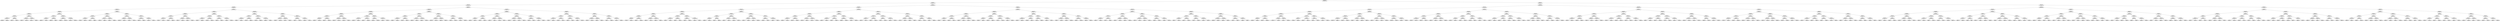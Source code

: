 ## [header material...]
## Command to get the layout: "dot -Teps thisfile > thisfile.eps"
graph "test"
{
node [shape="rectangle", fontsize=10, width=".2", height=".2", margin=0];
graph[fontsize=8];

n000 [label="clustersize = 14060
splitting feature:
((0.247,0.952)-(-0.611,-0.828))"] ;
n000 -- n001 ;
n001 [label="clustersize = 6475
splitting feature:
((0.0953,0.489)-(-0.487,-0.554))"] ;
n001 -- n002 ;
n002 [label="clustersize = 4699
splitting feature:
((-0.592,0.897)-(-0.0298,-0.883))"] ;
n002 -- n003 ;
n003 [label="clustersize = 2665
splitting feature:
((0.404,0.959)-(-0.864,0.812))"] ;
n003 -- n004 ;
n004 [label="clustersize = 1244
splitting feature:
((0.438,-0.0851)-(-0.96,-0.235))"] ;
n004 -- n005 ;
n005 [label="clustersize = 957
splitting feature:
((-0.6,-0.246)-(0.0673,0.669))"] ;
n005 -- n006 ;
n006 [label="clustersize = 166
splitting feature:
((-0.397,0.391)-(-0.647,0.699))"] ;
n006 -- n007 ;
n007 [label="clustersize = 64
splitting feature:
((0.578,0.397)-(-0.873,0.994))"] ;
n007 -- n008 ;
n008 [label="clustersize = 48
splitting feature:
((-0.664,0.818)-(-0.447,-0.682))"] ;
n008 -- n009 ;
n009 [label="clustersize = 34
pupil avg:
[ 0.26622943  0.15599944]"] ;
n008 -- n010 ;
n010 [label="clustersize = 14
pupil avg:
[ 0.04854049  0.0866608 ]"] ;
n007 -- n011 ;
n011 [label="clustersize = 16
splitting feature:
((0.709,0.3)-(0.29,-0.322))"] ;
n011 -- n012 ;
n012 [label="clustersize = 4
pupil avg:
[ 0.06733746  0.12745098]"] ;
n011 -- n013 ;
n013 [label="clustersize = 12
pupil avg:
[-0.16093787 -0.04697428]"] ;
n006 -- n014 ;
n014 [label="clustersize = 102
splitting feature:
((-0.629,-0.0694)-(-0.481,0.956))"] ;
n014 -- n015 ;
n015 [label="clustersize = 75
splitting feature:
((-0.0879,-0.853)-(0.288,0.363))"] ;
n015 -- n016 ;
n016 [label="clustersize = 15
pupil avg:
[ 0.12043276  0.21753073]"] ;
n015 -- n017 ;
n017 [label="clustersize = 60
pupil avg:
[ 0.25668677  0.15789623]"] ;
n014 -- n018 ;
n018 [label="clustersize = 27
splitting feature:
((0.0612,-0.736)-(0.792,-0.841))"] ;
n018 -- n019 ;
n019 [label="clustersize = 21
pupil avg:
[ 0.30286378  0.11986485]"] ;
n018 -- n020 ;
n020 [label="clustersize = 6
pupil avg:
[ 0.76052829  0.04078191]"] ;
n005 -- n021 ;
n021 [label="clustersize = 791
splitting feature:
((0.989,-0.605)-(0.113,-0.594))"] ;
n021 -- n022 ;
n022 [label="clustersize = 112
splitting feature:
((-0.228,-0.672)-(0.192,-0.369))"] ;
n022 -- n023 ;
n023 [label="clustersize = 19
splitting feature:
((-0.514,0.225)-(0.445,0.741))"] ;
n023 -- n024 ;
n024 [label="clustersize = 14
pupil avg:
[ 0.30359859 -0.12100939]"] ;
n023 -- n025 ;
n025 [label="clustersize = 5
pupil avg:
[ 0.81771229  0.21917832]"] ;
n022 -- n026 ;
n026 [label="clustersize = 93
splitting feature:
((-0.722,0.904)-(-0.6,-0.386))"] ;
n026 -- n027 ;
n027 [label="clustersize = 78
pupil avg:
[ 0.65530398  0.20493386]"] ;
n026 -- n028 ;
n028 [label="clustersize = 15
pupil avg:
[ 0.38276964  0.2271178 ]"] ;
n021 -- n029 ;
n029 [label="clustersize = 679
splitting feature:
((-0.836,0.149)-(0.493,-0.272))"] ;
n029 -- n030 ;
n030 [label="clustersize = 290
splitting feature:
((0.414,0.0795)-(-0.252,-0.0881))"] ;
n030 -- n031 ;
n031 [label="clustersize = 140
pupil avg:
[ 0.33092535  0.16970525]"] ;
n030 -- n032 ;
n032 [label="clustersize = 150
pupil avg:
[ 0.39013077  0.04653203]"] ;
n029 -- n033 ;
n033 [label="clustersize = 389
splitting feature:
((-0.174,-0.774)-(0.964,0.852))"] ;
n033 -- n034 ;
n034 [label="clustersize = 211
pupil avg:
[ 0.38109614  0.19386669]"] ;
n033 -- n035 ;
n035 [label="clustersize = 178
pupil avg:
[ 0.49756123  0.25890039]"] ;
n004 -- n036 ;
n036 [label="clustersize = 287
splitting feature:
((-0.147,0.751)-(0.0812,0.25))"] ;
n036 -- n037 ;
n037 [label="clustersize = 109
splitting feature:
((0.27,0.694)-(0.0925,-0.973))"] ;
n037 -- n038 ;
n038 [label="clustersize = 93
splitting feature:
((-0.0644,0.579)-(-0.83,-0.409))"] ;
n038 -- n039 ;
n039 [label="clustersize = 82
splitting feature:
((0.241,0.441)-(-0.388,0.734))"] ;
n039 -- n040 ;
n040 [label="clustersize = 28
pupil avg:
[ 0.51211192  0.04303079]"] ;
n039 -- n041 ;
n041 [label="clustersize = 54
pupil avg:
[ 0.53413869 -0.14793355]"] ;
n038 -- n042 ;
n042 [label="clustersize = 11
splitting feature:
((-0.67,-0.151)-(0.452,-0.95))"] ;
n042 -- n043 ;
n043 [label="clustersize = 7
pupil avg:
[ 0.3133961  -0.10312948]"] ;
n042 -- n044 ;
n044 [label="clustersize = 4
pupil avg:
[-0.08838633 -0.0244819 ]"] ;
n037 -- n045 ;
n045 [label="clustersize = 16
splitting feature:
((-0.241,-0.548)-(-0.0929,0.639))"] ;
n045 -- n046 ;
n046 [label="clustersize = 8
splitting feature:
((-0.725,0.151)-(-0.177,-0.506))"] ;
n046 -- n047 ;
n047 [label="clustersize = 4
pupil avg:
[-0.37189441 -0.15838509]"] ;
n046 -- n048 ;
n048 [label="clustersize = 4
pupil avg:
[ 0.01153593 -0.07636263]"] ;
n045 -- n049 ;
n049 [label="clustersize = 8
splitting feature:
((0.69,-0.759)-(-0.752,-0.646))"] ;
n049 -- n050 ;
n050 [label="clustersize = 4
pupil avg:
[ 0.67389976 -0.14838287]"] ;
n049 -- n051 ;
n051 [label="clustersize = 4
pupil avg:
[ 0.38330893 -0.00599152]"] ;
n036 -- n052 ;
n052 [label="clustersize = 178
splitting feature:
((-0.905,0.163)-(0.23,0.284))"] ;
n052 -- n053 ;
n053 [label="clustersize = 76
splitting feature:
((-0.187,-0.149)-(-0.135,0.468))"] ;
n053 -- n054 ;
n054 [label="clustersize = 40
splitting feature:
((-0.679,0.688)-(0.792,0.689))"] ;
n054 -- n055 ;
n055 [label="clustersize = 28
pupil avg:
[ 0.16884557 -0.04033569]"] ;
n054 -- n056 ;
n056 [label="clustersize = 12
pupil avg:
[-0.06602541 -0.09748852]"] ;
n053 -- n057 ;
n057 [label="clustersize = 36
splitting feature:
((-0.612,0.744)-(0.0548,0.228))"] ;
n057 -- n058 ;
n058 [label="clustersize = 9
pupil avg:
[ 0.48470138 -0.15716235]"] ;
n057 -- n059 ;
n059 [label="clustersize = 27
pupil avg:
[ 0.24818324  0.00458589]"] ;
n052 -- n060 ;
n060 [label="clustersize = 102
splitting feature:
((0.112,0.642)-(0.784,-0.405))"] ;
n060 -- n061 ;
n061 [label="clustersize = 90
splitting feature:
((-0.0699,-0.797)-(-0.975,0.905))"] ;
n061 -- n062 ;
n062 [label="clustersize = 43
pupil avg:
[ 0.23919969  0.15706809]"] ;
n061 -- n063 ;
n063 [label="clustersize = 47
pupil avg:
[ 0.40699292  0.1305079 ]"] ;
n060 -- n064 ;
n064 [label="clustersize = 12
splitting feature:
((0.949,0.283)-(-0.607,0.757))"] ;
n064 -- n065 ;
n065 [label="clustersize = 5
pupil avg:
[-0.39385917  0.18320884]"] ;
n064 -- n066 ;
n066 [label="clustersize = 7
pupil avg:
[ 0.33180841  0.06028852]"] ;
n003 -- n067 ;
n067 [label="clustersize = 1421
splitting feature:
((0.0649,-0.466)-(-0.465,0.761))"] ;
n067 -- n068 ;
n068 [label="clustersize = 571
splitting feature:
((-0.828,0.404)-(-0.332,-0.173))"] ;
n068 -- n069 ;
n069 [label="clustersize = 383
splitting feature:
((-0.0542,0.281)-(0.0567,0.702))"] ;
n069 -- n070 ;
n070 [label="clustersize = 216
splitting feature:
((-0.266,-0.196)-(-0.784,0.975))"] ;
n070 -- n071 ;
n071 [label="clustersize = 107
splitting feature:
((0.284,0.167)-(-0.744,0.458))"] ;
n071 -- n072 ;
n072 [label="clustersize = 27
pupil avg:
[ 0.1831775   0.08037048]"] ;
n071 -- n073 ;
n073 [label="clustersize = 80
pupil avg:
[ 0.29277723  0.01120525]"] ;
n070 -- n074 ;
n074 [label="clustersize = 109
splitting feature:
((-0.0842,0.44)-(0.176,0.304))"] ;
n074 -- n075 ;
n075 [label="clustersize = 76
pupil avg:
[ 0.42112259  0.03987729]"] ;
n074 -- n076 ;
n076 [label="clustersize = 33
pupil avg:
[ 0.29280368  0.1156322 ]"] ;
n069 -- n077 ;
n077 [label="clustersize = 167
splitting feature:
((0.144,0.873)-(-0.221,0.602))"] ;
n077 -- n078 ;
n078 [label="clustersize = 99
splitting feature:
((-0.173,-0.223)-(0.219,0.769))"] ;
n078 -- n079 ;
n079 [label="clustersize = 17
pupil avg:
[ 0.29071984  0.12972944]"] ;
n078 -- n080 ;
n080 [label="clustersize = 82
pupil avg:
[ 0.51085276  0.16573399]"] ;
n077 -- n081 ;
n081 [label="clustersize = 68
splitting feature:
((-0.303,0.819)-(-0.924,-0.383))"] ;
n081 -- n082 ;
n082 [label="clustersize = 50
pupil avg:
[ 0.53319986 -0.0193753 ]"] ;
n081 -- n083 ;
n083 [label="clustersize = 18
pupil avg:
[ 0.39747082  0.00472206]"] ;
n068 -- n084 ;
n084 [label="clustersize = 188
splitting feature:
((-0.338,-0.795)-(0.954,-0.711))"] ;
n084 -- n085 ;
n085 [label="clustersize = 130
splitting feature:
((0.39,-0.165)-(-0.929,0.398))"] ;
n085 -- n086 ;
n086 [label="clustersize = 101
splitting feature:
((0.874,-0.0236)-(-0.814,0.571))"] ;
n086 -- n087 ;
n087 [label="clustersize = 48
pupil avg:
[-0.04205293  0.17827347]"] ;
n086 -- n088 ;
n088 [label="clustersize = 53
pupil avg:
[ 0.16493806  0.06097071]"] ;
n085 -- n089 ;
n089 [label="clustersize = 29
splitting feature:
((-0.887,0.497)-(0.00263,-0.07))"] ;
n089 -- n090 ;
n090 [label="clustersize = 23
pupil avg:
[ 0.42928718 -0.06191836]"] ;
n089 -- n091 ;
n091 [label="clustersize = 6
pupil avg:
[ 0.06729323 -0.14025652]"] ;
n084 -- n092 ;
n092 [label="clustersize = 58
splitting feature:
((0.0361,0.358)-(-0.212,0.637))"] ;
n092 -- n093 ;
n093 [label="clustersize = 37
splitting feature:
((0.852,0.944)-(-0.889,-0.742))"] ;
n093 -- n094 ;
n094 [label="clustersize = 26
pupil avg:
[ 0.38942966  0.13425207]"] ;
n093 -- n095 ;
n095 [label="clustersize = 11
pupil avg:
[ 0.10391082  0.11354775]"] ;
n092 -- n096 ;
n096 [label="clustersize = 21
splitting feature:
((0.266,0.673)-(-0.661,0.245))"] ;
n096 -- n097 ;
n097 [label="clustersize = 8
pupil avg:
[ 0.2341093  -0.08977931]"] ;
n096 -- n098 ;
n098 [label="clustersize = 13
pupil avg:
[ 0.54912412 -0.03792328]"] ;
n067 -- n099 ;
n099 [label="clustersize = 850
splitting feature:
((0.529,0.0139)-(-0.285,0.888))"] ;
n099 -- n100 ;
n100 [label="clustersize = 147
splitting feature:
((-0.871,0.786)-(0.201,0.188))"] ;
n100 -- n101 ;
n101 [label="clustersize = 47
splitting feature:
((-0.198,0.514)-(-0.773,0.531))"] ;
n101 -- n102 ;
n102 [label="clustersize = 15
splitting feature:
((-0.0719,0.885)-(-0.665,0.394))"] ;
n102 -- n103 ;
n103 [label="clustersize = 4
pupil avg:
[ 0.48718585  0.00239749]"] ;
n102 -- n104 ;
n104 [label="clustersize = 11
pupil avg:
[ 0.49105467 -0.24061271]"] ;
n101 -- n105 ;
n105 [label="clustersize = 32
splitting feature:
((-0.813,0.193)-(0.304,0.344))"] ;
n105 -- n106 ;
n106 [label="clustersize = 18
pupil avg:
[ 0.5391152   0.02481033]"] ;
n105 -- n107 ;
n107 [label="clustersize = 14
pupil avg:
[ 0.68496558  0.25911548]"] ;
n100 -- n108 ;
n108 [label="clustersize = 100
splitting feature:
((0.228,0.498)-(0.0736,0.0152))"] ;
n108 -- n109 ;
n109 [label="clustersize = 34
splitting feature:
((0.207,0.0827)-(0.122,0.975))"] ;
n109 -- n110 ;
n110 [label="clustersize = 21
pupil avg:
[ 0.25746718  0.08935094]"] ;
n109 -- n111 ;
n111 [label="clustersize = 13
pupil avg:
[ 0.50633366  0.24689872]"] ;
n108 -- n112 ;
n112 [label="clustersize = 66
splitting feature:
((0.23,-0.0427)-(0.472,0.669))"] ;
n112 -- n113 ;
n113 [label="clustersize = 59
pupil avg:
[ 0.03955328 -0.0405434 ]"] ;
n112 -- n114 ;
n114 [label="clustersize = 7
pupil avg:
[ 0.28875232  0.20254114]"] ;
n099 -- n115 ;
n115 [label="clustersize = 703
splitting feature:
((-0.915,0.862)-(0.897,0.474))"] ;
n115 -- n116 ;
n116 [label="clustersize = 640
splitting feature:
((0.774,0.979)-(0.815,-0.303))"] ;
n116 -- n117 ;
n117 [label="clustersize = 342
splitting feature:
((-0.0359,-0.7)-(0.477,0.918))"] ;
n117 -- n118 ;
n118 [label="clustersize = 93
pupil avg:
[ 0.41118056 -0.12984313]"] ;
n117 -- n119 ;
n119 [label="clustersize = 249
pupil avg:
[ 0.55068701 -0.12389298]"] ;
n116 -- n120 ;
n120 [label="clustersize = 298
splitting feature:
((0.809,0.209)-(0.726,-0.109))"] ;
n120 -- n121 ;
n121 [label="clustersize = 161
pupil avg:
[ 0.22214075 -0.1347501 ]"] ;
n120 -- n122 ;
n122 [label="clustersize = 137
pupil avg:
[ 0.46914906 -0.10101124]"] ;
n115 -- n123 ;
n123 [label="clustersize = 63
splitting feature:
((0.0106,-0.000529)-(0.0283,0.763))"] ;
n123 -- n124 ;
n124 [label="clustersize = 36
splitting feature:
((0.93,-0.318)-(0.576,0.401))"] ;
n124 -- n125 ;
n125 [label="clustersize = 4
pupil avg:
[ 0.44415082  0.12164726]"] ;
n124 -- n126 ;
n126 [label="clustersize = 32
pupil avg:
[ 0.08276114 -0.01148068]"] ;
n123 -- n127 ;
n127 [label="clustersize = 27
splitting feature:
((-0.218,0.0791)-(-0.82,0.748))"] ;
n127 -- n128 ;
n128 [label="clustersize = 20
pupil avg:
[ 0.25176444 -0.08573622]"] ;
n127 -- n129 ;
n129 [label="clustersize = 7
pupil avg:
[ 0.49143147  0.01942849]"] ;
n002 -- n130 ;
n130 [label="clustersize = 2034
splitting feature:
((0.121,0.486)-(-0.187,-0.871))"] ;
n130 -- n131 ;
n131 [label="clustersize = 1535
splitting feature:
((-0.0313,-0.0835)-(0.316,0.652))"] ;
n131 -- n132 ;
n132 [label="clustersize = 961
splitting feature:
((0.639,-0.424)-(-0.989,0.857))"] ;
n132 -- n133 ;
n133 [label="clustersize = 621
splitting feature:
((-0.0506,0.85)-(0.469,0.00472))"] ;
n133 -- n134 ;
n134 [label="clustersize = 289
splitting feature:
((0.0648,-0.645)-(0.116,0.748))"] ;
n134 -- n135 ;
n135 [label="clustersize = 136
splitting feature:
((0.346,0.138)-(-0.991,-0.4))"] ;
n135 -- n136 ;
n136 [label="clustersize = 76
pupil avg:
[ 0.08503872  0.09571931]"] ;
n135 -- n137 ;
n137 [label="clustersize = 60
pupil avg:
[-0.02595447  0.00464606]"] ;
n134 -- n138 ;
n138 [label="clustersize = 153
splitting feature:
((-0.154,0.319)-(0.695,-0.349))"] ;
n138 -- n139 ;
n139 [label="clustersize = 131
pupil avg:
[ 0.18656897  0.08113274]"] ;
n138 -- n140 ;
n140 [label="clustersize = 22
pupil avg:
[ 0.40262344  0.16635264]"] ;
n133 -- n141 ;
n141 [label="clustersize = 332
splitting feature:
((0.506,0.128)-(-0.907,0.252))"] ;
n141 -- n142 ;
n142 [label="clustersize = 261
splitting feature:
((-0.635,0.436)-(-0.169,0.99))"] ;
n142 -- n143 ;
n143 [label="clustersize = 136
pupil avg:
[ 0.02030482  0.20408722]"] ;
n142 -- n144 ;
n144 [label="clustersize = 125
pupil avg:
[-0.1354377   0.23456614]"] ;
n141 -- n145 ;
n145 [label="clustersize = 71
splitting feature:
((-0.13,-0.406)-(-0.328,0.693))"] ;
n145 -- n146 ;
n146 [label="clustersize = 56
pupil avg:
[ 0.05278081  0.08840336]"] ;
n145 -- n147 ;
n147 [label="clustersize = 15
pupil avg:
[ 0.31451346 -0.06759731]"] ;
n132 -- n148 ;
n148 [label="clustersize = 340
splitting feature:
((-0.533,0.419)-(-0.912,0.97))"] ;
n148 -- n149 ;
n149 [label="clustersize = 88
splitting feature:
((-0.313,0.116)-(0.00389,0.0944))"] ;
n149 -- n150 ;
n150 [label="clustersize = 39
splitting feature:
((-0.321,0.897)-(-0.184,-0.299))"] ;
n150 -- n151 ;
n151 [label="clustersize = 25
pupil avg:
[ 0.33529462 -0.16765916]"] ;
n150 -- n152 ;
n152 [label="clustersize = 14
pupil avg:
[ 0.01353443 -0.05462791]"] ;
n149 -- n153 ;
n153 [label="clustersize = 49
splitting feature:
((0.705,0.371)-(-0.347,0.349))"] ;
n153 -- n154 ;
n154 [label="clustersize = 10
pupil avg:
[ 0.09680632  0.21200774]"] ;
n153 -- n155 ;
n155 [label="clustersize = 39
pupil avg:
[ 0.04649349 -0.04656769]"] ;
n148 -- n156 ;
n156 [label="clustersize = 252
splitting feature:
((-0.393,0.296)-(0.186,0.141))"] ;
n156 -- n157 ;
n157 [label="clustersize = 72
splitting feature:
((-0.796,-0.833)-(0.285,0.81))"] ;
n157 -- n158 ;
n158 [label="clustersize = 16
pupil avg:
[ 0.36303414 -0.0984305 ]"] ;
n157 -- n159 ;
n159 [label="clustersize = 56
pupil avg:
[ 0.5220275  -0.05800897]"] ;
n156 -- n160 ;
n160 [label="clustersize = 180
splitting feature:
((0.918,0.681)-(-0.421,-0.912))"] ;
n160 -- n161 ;
n161 [label="clustersize = 52
pupil avg:
[ 0.46786324  0.03756104]"] ;
n160 -- n162 ;
n162 [label="clustersize = 128
pupil avg:
[ 0.2380627   0.05257131]"] ;
n131 -- n163 ;
n163 [label="clustersize = 574
splitting feature:
((-0.957,0.223)-(0.32,0.0452))"] ;
n163 -- n164 ;
n164 [label="clustersize = 197
splitting feature:
((0.404,0.19)-(-0.221,0.492))"] ;
n164 -- n165 ;
n165 [label="clustersize = 55
splitting feature:
((-0.806,-0.388)-(0.446,0.431))"] ;
n165 -- n166 ;
n166 [label="clustersize = 15
splitting feature:
((-0.0476,-0.858)-(0.0305,0.743))"] ;
n166 -- n167 ;
n167 [label="clustersize = 6
pupil avg:
[-0.04218868  0.13233742]"] ;
n166 -- n168 ;
n168 [label="clustersize = 9
pupil avg:
[ 0.37860973  0.08515831]"] ;
n165 -- n169 ;
n169 [label="clustersize = 40
splitting feature:
((-0.924,0.905)-(-0.56,-0.492))"] ;
n169 -- n170 ;
n170 [label="clustersize = 30
pupil avg:
[ 0.47107664  0.17329546]"] ;
n169 -- n171 ;
n171 [label="clustersize = 10
pupil avg:
[ 0.19940353  0.17041864]"] ;
n164 -- n172 ;
n172 [label="clustersize = 142
splitting feature:
((0.676,-0.915)-(0.432,-0.832))"] ;
n172 -- n173 ;
n173 [label="clustersize = 37
splitting feature:
((-0.00129,-0.708)-(-0.743,0.713))"] ;
n173 -- n174 ;
n174 [label="clustersize = 23
pupil avg:
[ 0.43362292 -0.01385314]"] ;
n173 -- n175 ;
n175 [label="clustersize = 14
pupil avg:
[ 0.69245492  0.0236768 ]"] ;
n172 -- n176 ;
n176 [label="clustersize = 105
splitting feature:
((-0.982,0.771)-(0.951,0.255))"] ;
n176 -- n177 ;
n177 [label="clustersize = 89
pupil avg:
[ 0.40148568 -0.0159818 ]"] ;
n176 -- n178 ;
n178 [label="clustersize = 16
pupil avg:
[ 0.107848    0.05207856]"] ;
n163 -- n179 ;
n179 [label="clustersize = 377
splitting feature:
((-0.0432,0.795)-(-0.352,-0.556))"] ;
n179 -- n180 ;
n180 [label="clustersize = 254
splitting feature:
((-0.705,-0.0871)-(-0.442,0.795))"] ;
n180 -- n181 ;
n181 [label="clustersize = 118
splitting feature:
((-0.35,-0.285)-(-0.347,0.644))"] ;
n181 -- n182 ;
n182 [label="clustersize = 56
pupil avg:
[ 0.39130257  0.13628637]"] ;
n181 -- n183 ;
n183 [label="clustersize = 62
pupil avg:
[ 0.08163114  0.20726963]"] ;
n180 -- n184 ;
n184 [label="clustersize = 136
splitting feature:
((0.152,-0.295)-(0.238,0.715))"] ;
n184 -- n185 ;
n185 [label="clustersize = 36
pupil avg:
[ 0.22646856  0.16308256]"] ;
n184 -- n186 ;
n186 [label="clustersize = 100
pupil avg:
[ 0.47689758  0.23827673]"] ;
n179 -- n187 ;
n187 [label="clustersize = 123
splitting feature:
((-0.327,0.776)-(0.266,0.228))"] ;
n187 -- n188 ;
n188 [label="clustersize = 23
splitting feature:
((-0.154,0.495)-(0.178,0.514))"] ;
n188 -- n189 ;
n189 [label="clustersize = 8
pupil avg:
[ 0.27872897 -0.00461568]"] ;
n188 -- n190 ;
n190 [label="clustersize = 15
pupil avg:
[ 0.2410579   0.25097384]"] ;
n187 -- n191 ;
n191 [label="clustersize = 100
splitting feature:
((0.888,0.263)-(0.786,-0.22))"] ;
n191 -- n192 ;
n192 [label="clustersize = 34
pupil avg:
[ 0.01314027  0.23889018]"] ;
n191 -- n193 ;
n193 [label="clustersize = 66
pupil avg:
[ 0.15139034  0.29970393]"] ;
n130 -- n194 ;
n194 [label="clustersize = 499
splitting feature:
((0.0902,-0.468)-(-0.417,0.513))"] ;
n194 -- n195 ;
n195 [label="clustersize = 314
splitting feature:
((-0.973,0.882)-(0.569,0.167))"] ;
n195 -- n196 ;
n196 [label="clustersize = 53
splitting feature:
((0.284,-0.208)-(-0.205,0.796))"] ;
n196 -- n197 ;
n197 [label="clustersize = 24
splitting feature:
((-0.128,-0.29)-(0.166,0.877))"] ;
n197 -- n198 ;
n198 [label="clustersize = 15
splitting feature:
((0.713,0.948)-(-0.826,0.191))"] ;
n198 -- n199 ;
n199 [label="clustersize = 5
pupil avg:
[ 0.03765657 -0.02320924]"] ;
n198 -- n200 ;
n200 [label="clustersize = 10
pupil avg:
[-0.3383258   0.15403724]"] ;
n197 -- n201 ;
n201 [label="clustersize = 9
splitting feature:
((-0.134,-0.604)-(0.391,0.139))"] ;
n201 -- n202 ;
n202 [label="clustersize = 4
pupil avg:
[ 0.17505071 -0.05009176]"] ;
n201 -- n203 ;
n203 [label="clustersize = 5
pupil avg:
[ 0.09088514  0.12831873]"] ;
n196 -- n204 ;
n204 [label="clustersize = 29
splitting feature:
((-0.897,-0.379)-(0.0997,-0.812))"] ;
n204 -- n205 ;
n205 [label="clustersize = 10
splitting feature:
((0.411,0.886)-(0.176,0.352))"] ;
n205 -- n206 ;
n206 [label="clustersize = 4
pupil avg:
[-0.1559642  -0.04548785]"] ;
n205 -- n207 ;
n207 [label="clustersize = 6
pupil avg:
[ 0.17714833  0.01578635]"] ;
n204 -- n208 ;
n208 [label="clustersize = 19
splitting feature:
((0.116,0.688)-(-0.163,0.0298))"] ;
n208 -- n209 ;
n209 [label="clustersize = 8
pupil avg:
[ 0.41512147  0.08538935]"] ;
n208 -- n210 ;
n210 [label="clustersize = 11
pupil avg:
[ 0.18384284 -0.11718886]"] ;
n195 -- n211 ;
n211 [label="clustersize = 261
splitting feature:
((0.724,0.777)-(-0.554,-0.658))"] ;
n211 -- n212 ;
n212 [label="clustersize = 186
splitting feature:
((0.652,-0.235)-(-0.649,0.165))"] ;
n212 -- n213 ;
n213 [label="clustersize = 46
splitting feature:
((-0.95,0.361)-(0.672,-0.681))"] ;
n213 -- n214 ;
n214 [label="clustersize = 18
pupil avg:
[-0.06558793 -0.01680203]"] ;
n213 -- n215 ;
n215 [label="clustersize = 28
pupil avg:
[-0.18529732  0.26670102]"] ;
n212 -- n216 ;
n216 [label="clustersize = 140
splitting feature:
((0.827,0.294)-(-0.524,-0.724))"] ;
n216 -- n217 ;
n217 [label="clustersize = 91
pupil avg:
[-0.36713861  0.00118984]"] ;
n216 -- n218 ;
n218 [label="clustersize = 49
pupil avg:
[-0.17968344  0.02433527]"] ;
n211 -- n219 ;
n219 [label="clustersize = 75
splitting feature:
((0.195,-0.295)-(0.0384,-0.791))"] ;
n219 -- n220 ;
n220 [label="clustersize = 32
splitting feature:
((-0.258,0.698)-(-0.845,-0.631))"] ;
n220 -- n221 ;
n221 [label="clustersize = 20
pupil avg:
[-0.02120684  0.06043392]"] ;
n220 -- n222 ;
n222 [label="clustersize = 12
pupil avg:
[-0.23895443  0.13741824]"] ;
n219 -- n223 ;
n223 [label="clustersize = 43
splitting feature:
((0.457,0.983)-(-0.0929,0.0602))"] ;
n223 -- n224 ;
n224 [label="clustersize = 6
pupil avg:
[ 0.4328425   0.22575413]"] ;
n223 -- n225 ;
n225 [label="clustersize = 37
pupil avg:
[ 0.07430098  0.07293107]"] ;
n194 -- n226 ;
n226 [label="clustersize = 185
splitting feature:
((-0.408,-0.506)-(0.52,-0.412))"] ;
n226 -- n227 ;
n227 [label="clustersize = 128
splitting feature:
((0.462,-0.79)-(-0.189,0.63))"] ;
n227 -- n228 ;
n228 [label="clustersize = 21
splitting feature:
((0.723,0.522)-(-0.202,0.014))"] ;
n228 -- n229 ;
n229 [label="clustersize = 9
splitting feature:
((0.0431,0.158)-(-0.879,-0.885))"] ;
n229 -- n230 ;
n230 [label="clustersize = 4
pupil avg:
[ 0.14377193  0.07350877]"] ;
n229 -- n231 ;
n231 [label="clustersize = 5
pupil avg:
[ 0.79235294  0.22328431]"] ;
n228 -- n232 ;
n232 [label="clustersize = 12
splitting feature:
((-0.219,0.241)-(-0.421,0.249))"] ;
n232 -- n233 ;
n233 [label="clustersize = 8
pupil avg:
[-0.06741206 -0.03149966]"] ;
n232 -- n234 ;
n234 [label="clustersize = 4
pupil avg:
[ 0.4708318   0.01924449]"] ;
n227 -- n235 ;
n235 [label="clustersize = 107
splitting feature:
((-0.852,0.937)-(-0.408,-0.342))"] ;
n235 -- n236 ;
n236 [label="clustersize = 12
splitting feature:
((0.303,-0.503)-(0.248,-0.15))"] ;
n236 -- n237 ;
n237 [label="clustersize = 6
pupil avg:
[-0.00554533 -0.21375745]"] ;
n236 -- n238 ;
n238 [label="clustersize = 6
pupil avg:
[ 0.5841194 -0.1310219]"] ;
n235 -- n239 ;
n239 [label="clustersize = 95
splitting feature:
((0.508,-0.394)-(-0.11,0.874))"] ;
n239 -- n240 ;
n240 [label="clustersize = 9
pupil avg:
[ 0.22190589 -0.09607274]"] ;
n239 -- n241 ;
n241 [label="clustersize = 86
pupil avg:
[-0.10995772 -0.10675151]"] ;
n226 -- n242 ;
n242 [label="clustersize = 57
splitting feature:
((-0.441,0.841)-(0.427,0.193))"] ;
n242 -- n243 ;
n243 [label="clustersize = 31
splitting feature:
((0.286,0.91)-(0.592,0.95))"] ;
n243 -- n244 ;
n244 [label="clustersize = 23
splitting feature:
((-0.0511,0.196)-(0.225,-0.499))"] ;
n244 -- n245 ;
n245 [label="clustersize = 13
pupil avg:
[ 0.3976349  -0.04175488]"] ;
n244 -- n246 ;
n246 [label="clustersize = 10
pupil avg:
[ 0.69914163 -0.01466641]"] ;
n243 -- n247 ;
n247 [label="clustersize = 8
splitting feature:
((-0.154,-0.565)-(-0.355,0.271))"] ;
n247 -- n248 ;
n248 [label="clustersize = 4
pupil avg:
[-0.35732323 -0.0512987 ]"] ;
n247 -- n249 ;
n249 [label="clustersize = 4
pupil avg:
[ 0.44321469 -0.15134814]"] ;
n242 -- n250 ;
n250 [label="clustersize = 26
splitting feature:
((-0.215,0.647)-(0.033,-0.348))"] ;
n250 -- n251 ;
n251 [label="clustersize = 11
splitting feature:
((-0.0625,-0.24)-(-0.938,0.233))"] ;
n251 -- n252 ;
n252 [label="clustersize = 7
pupil avg:
[ 0.17709909  0.24497232]"] ;
n251 -- n253 ;
n253 [label="clustersize = 4
pupil avg:
[ 0.31467638 -0.16035405]"] ;
n250 -- n254 ;
n254 [label="clustersize = 15
splitting feature:
((0.263,0.0577)-(-0.274,0.478))"] ;
n254 -- n255 ;
n255 [label="clustersize = 11
pupil avg:
[ 0.04089617  0.03124573]"] ;
n254 -- n256 ;
n256 [label="clustersize = 4
pupil avg:
[-0.23957816 -0.00135701]"] ;
n001 -- n257 ;
n257 [label="clustersize = 1776
splitting feature:
((0.842,0.0382)-(-0.899,0.0541))"] ;
n257 -- n258 ;
n258 [label="clustersize = 565
splitting feature:
((0.337,-0.243)-(-0.281,-0.179))"] ;
n258 -- n259 ;
n259 [label="clustersize = 235
splitting feature:
((-0.612,-0.0717)-(0.0376,-0.962))"] ;
n259 -- n260 ;
n260 [label="clustersize = 142
splitting feature:
((0.219,0.473)-(-0.256,0.562))"] ;
n260 -- n261 ;
n261 [label="clustersize = 84
splitting feature:
((0.165,-0.225)-(0.159,0.679))"] ;
n261 -- n262 ;
n262 [label="clustersize = 67
splitting feature:
((0.355,0.0349)-(0.699,-0.937))"] ;
n262 -- n263 ;
n263 [label="clustersize = 59
splitting feature:
((0.483,0.755)-(0.8,0.93))"] ;
n263 -- n264 ;
n264 [label="clustersize = 48
pupil avg:
[ 0.00111041  0.27002037]"] ;
n263 -- n265 ;
n265 [label="clustersize = 11
pupil avg:
[-0.17887425  0.15376156]"] ;
n262 -- n266 ;
n266 [label="clustersize = 8
splitting feature:
((0.659,0.0758)-(-0.462,-0.977))"] ;
n266 -- n267 ;
n267 [label="clustersize = 4
pupil avg:
[-0.31833354  0.23677918]"] ;
n266 -- n268 ;
n268 [label="clustersize = 4
pupil avg:
[-0.21513158  0.09563397]"] ;
n261 -- n269 ;
n269 [label="clustersize = 17
splitting feature:
((0.478,-0.675)-(-0.0999,0.545))"] ;
n269 -- n270 ;
n270 [label="clustersize = 8
splitting feature:
((0.313,-0.838)-(0.307,0.298))"] ;
n270 -- n271 ;
n271 [label="clustersize = 4
pupil avg:
[-0.16909295  0.19848824]"] ;
n270 -- n272 ;
n272 [label="clustersize = 4
pupil avg:
[ 0.15277778  0.07412698]"] ;
n269 -- n273 ;
n273 [label="clustersize = 9
splitting feature:
((0.0561,-0.644)-(0.0721,0.991))"] ;
n273 -- n274 ;
n274 [label="clustersize = 5
pupil avg:
[ 0.19008536  0.15610923]"] ;
n273 -- n275 ;
n275 [label="clustersize = 4
pupil avg:
[ 0.49937888 -0.11568323]"] ;
n260 -- n276 ;
n276 [label="clustersize = 58
splitting feature:
((-0.269,0.102)-(0.151,-0.165))"] ;
n276 -- n277 ;
n277 [label="clustersize = 26
splitting feature:
((0.522,-0.0782)-(0.516,0.501))"] ;
n277 -- n278 ;
n278 [label="clustersize = 14
splitting feature:
((0.261,-0.934)-(-0.524,-0.866))"] ;
n278 -- n279 ;
n279 [label="clustersize = 8
pupil avg:
[ 0.63289773 -0.0200447 ]"] ;
n278 -- n280 ;
n280 [label="clustersize = 6
pupil avg:
[ 0.2031493   0.03779109]"] ;
n277 -- n281 ;
n281 [label="clustersize = 12
splitting feature:
((0.474,0.0645)-(0.202,-0.155))"] ;
n281 -- n282 ;
n282 [label="clustersize = 8
pupil avg:
[ 0.17313596  0.06504282]"] ;
n281 -- n283 ;
n283 [label="clustersize = 4
pupil avg:
[-0.02113238  0.14374003]"] ;
n276 -- n284 ;
n284 [label="clustersize = 32
splitting feature:
((0.504,0.0991)-(0.68,-0.646))"] ;
n284 -- n285 ;
n285 [label="clustersize = 24
splitting feature:
((-0.426,-0.556)-(-0.0971,0.738))"] ;
n285 -- n286 ;
n286 [label="clustersize = 13
pupil avg:
[-0.01909924  0.1976527 ]"] ;
n285 -- n287 ;
n287 [label="clustersize = 11
pupil avg:
[ 0.26975025  0.04365061]"] ;
n284 -- n288 ;
n288 [label="clustersize = 8
splitting feature:
((-0.286,-0.0281)-(-0.096,-0.0563))"] ;
n288 -- n289 ;
n289 [label="clustersize = 4
pupil avg:
[-0.37181188  0.30303365]"] ;
n288 -- n290 ;
n290 [label="clustersize = 4
pupil avg:
[-0.18088291  0.14288711]"] ;
n259 -- n291 ;
n291 [label="clustersize = 93
splitting feature:
((0.461,0.594)-(0.768,-0.397))"] ;
n291 -- n292 ;
n292 [label="clustersize = 39
splitting feature:
((-0.548,-0.172)-(0.0326,-0.189))"] ;
n292 -- n293 ;
n293 [label="clustersize = 16
splitting feature:
((0.124,-0.569)-(0.285,0.497))"] ;
n293 -- n294 ;
n294 [label="clustersize = 8
splitting feature:
((0.327,0.382)-(0.35,0.298))"] ;
n294 -- n295 ;
n295 [label="clustersize = 4
pupil avg:
[ 0.02035536  0.04998035]"] ;
n294 -- n296 ;
n296 [label="clustersize = 4
pupil avg:
[-0.21665404  0.28438803]"] ;
n293 -- n297 ;
n297 [label="clustersize = 8
splitting feature:
((0.138,-0.4)-(0.49,0.87))"] ;
n297 -- n298 ;
n298 [label="clustersize = 4
pupil avg:
[ 0.11015846  0.31842459]"] ;
n297 -- n299 ;
n299 [label="clustersize = 4
pupil avg:
[ 0.72505695  0.3196386 ]"] ;
n292 -- n300 ;
n300 [label="clustersize = 23
splitting feature:
((-0.0568,0.822)-(0.562,-0.487))"] ;
n300 -- n301 ;
n301 [label="clustersize = 12
splitting feature:
((0.937,0.703)-(0.217,0.504))"] ;
n301 -- n302 ;
n302 [label="clustersize = 4
pupil avg:
[ 0.25568331  0.16944127]"] ;
n301 -- n303 ;
n303 [label="clustersize = 8
pupil avg:
[-0.14683457  0.15105249]"] ;
n300 -- n304 ;
n304 [label="clustersize = 11
splitting feature:
((0.134,-0.0487)-(0.0133,-0.213))"] ;
n304 -- n305 ;
n305 [label="clustersize = 6
pupil avg:
[-0.20532887  0.30599667]"] ;
n304 -- n306 ;
n306 [label="clustersize = 5
pupil avg:
[-0.3661048   0.21703933]"] ;
n291 -- n307 ;
n307 [label="clustersize = 54
splitting feature:
((0.832,-0.271)-(0.291,0.666))"] ;
n307 -- n308 ;
n308 [label="clustersize = 34
splitting feature:
((0.597,0.571)-(0.896,-0.816))"] ;
n308 -- n309 ;
n309 [label="clustersize = 10
splitting feature:
((-0.61,0.369)-(0.788,-0.953))"] ;
n309 -- n310 ;
n310 [label="clustersize = 4
pupil avg:
[-0.41228291  0.21062334]"] ;
n309 -- n311 ;
n311 [label="clustersize = 6
pupil avg:
[-0.15574469  0.2340649 ]"] ;
n308 -- n312 ;
n312 [label="clustersize = 24
splitting feature:
((-0.21,0.173)-(0.515,-0.402))"] ;
n312 -- n313 ;
n313 [label="clustersize = 5
pupil avg:
[-0.47594628  0.04029304]"] ;
n312 -- n314 ;
n314 [label="clustersize = 19
pupil avg:
[-0.45549729  0.26499772]"] ;
n307 -- n315 ;
n315 [label="clustersize = 20
splitting feature:
((0.102,0.37)-(0.719,0.675))"] ;
n315 -- n316 ;
n316 [label="clustersize = 11
splitting feature:
((-0.674,-0.585)-(0.241,0.435))"] ;
n316 -- n317 ;
n317 [label="clustersize = 4
pupil avg:
[-0.49542484  0.09526144]"] ;
n316 -- n318 ;
n318 [label="clustersize = 7
pupil avg:
[-0.20497165  0.20131705]"] ;
n315 -- n319 ;
n319 [label="clustersize = 9
splitting feature:
((-0.382,-0.814)-(-0.689,0.695))"] ;
n319 -- n320 ;
n320 [label="clustersize = 5
pupil avg:
[-0.19355584  0.22722724]"] ;
n319 -- n321 ;
n321 [label="clustersize = 4
pupil avg:
[ 0.26172329  0.1624383 ]"] ;
n258 -- n322 ;
n322 [label="clustersize = 330
splitting feature:
((-0.748,-0.877)-(0.876,0.253))"] ;
n322 -- n323 ;
n323 [label="clustersize = 154
splitting feature:
((0.508,-0.983)-(-0.766,-0.221))"] ;
n323 -- n324 ;
n324 [label="clustersize = 95
splitting feature:
((0.156,0.702)-(0.169,0.192))"] ;
n324 -- n325 ;
n325 [label="clustersize = 64
splitting feature:
((0.854,-0.919)-(0.903,0.943))"] ;
n325 -- n326 ;
n326 [label="clustersize = 19
splitting feature:
((-0.0819,0.138)-(0.213,-0.801))"] ;
n326 -- n327 ;
n327 [label="clustersize = 11
pupil avg:
[ 0.1859886  -0.16759491]"] ;
n326 -- n328 ;
n328 [label="clustersize = 8
pupil avg:
[ 0.5697119   0.13679416]"] ;
n325 -- n329 ;
n329 [label="clustersize = 45
splitting feature:
((-0.123,0.894)-(-0.256,0.339))"] ;
n329 -- n330 ;
n330 [label="clustersize = 19
pupil avg:
[-0.10789574 -0.11409506]"] ;
n329 -- n331 ;
n331 [label="clustersize = 26
pupil avg:
[ 0.13061289 -0.13551321]"] ;
n324 -- n332 ;
n332 [label="clustersize = 31
splitting feature:
((-0.531,0.764)-(0.662,-0.393))"] ;
n332 -- n333 ;
n333 [label="clustersize = 17
splitting feature:
((-0.199,0.182)-(-0.293,-0.991))"] ;
n333 -- n334 ;
n334 [label="clustersize = 10
pupil avg:
[ 0.13328421  0.01358819]"] ;
n333 -- n335 ;
n335 [label="clustersize = 7
pupil avg:
[-0.06342039 -0.10132851]"] ;
n332 -- n336 ;
n336 [label="clustersize = 14
splitting feature:
((-0.0579,-0.736)-(-0.342,0.124))"] ;
n336 -- n337 ;
n337 [label="clustersize = 5
pupil avg:
[-0.49277167  0.24183964]"] ;
n336 -- n338 ;
n338 [label="clustersize = 9
pupil avg:
[ 0.03917217  0.09933546]"] ;
n323 -- n339 ;
n339 [label="clustersize = 59
splitting feature:
((-0.311,0.589)-(-0.319,0.948))"] ;
n339 -- n340 ;
n340 [label="clustersize = 31
splitting feature:
((-0.277,-0.463)-(-0.479,0.735))"] ;
n340 -- n341 ;
n341 [label="clustersize = 20
splitting feature:
((-0.379,0.993)-(-0.732,-0.816))"] ;
n341 -- n342 ;
n342 [label="clustersize = 6
pupil avg:
[ 0.05633851 -0.12917912]"] ;
n341 -- n343 ;
n343 [label="clustersize = 14
pupil avg:
[-0.24585391 -0.06987413]"] ;
n340 -- n344 ;
n344 [label="clustersize = 11
splitting feature:
((-0.66,-0.106)-(-0.209,-0.436))"] ;
n344 -- n345 ;
n345 [label="clustersize = 7
pupil avg:
[ 0.16551851  0.00133741]"] ;
n344 -- n346 ;
n346 [label="clustersize = 4
pupil avg:
[ 0.55270563 -0.13782468]"] ;
n339 -- n347 ;
n347 [label="clustersize = 28
splitting feature:
((0.701,-0.589)-(0.233,0.651))"] ;
n347 -- n348 ;
n348 [label="clustersize = 12
splitting feature:
((0.0513,-0.569)-(0.0651,0.915))"] ;
n348 -- n349 ;
n349 [label="clustersize = 5
pupil avg:
[-0.45488359 -0.03604422]"] ;
n348 -- n350 ;
n350 [label="clustersize = 7
pupil avg:
[-0.2250626  -0.00239058]"] ;
n347 -- n351 ;
n351 [label="clustersize = 16
splitting feature:
((-0.412,0.521)-(0.2,0.0682))"] ;
n351 -- n352 ;
n352 [label="clustersize = 10
pupil avg:
[-0.11791957 -0.30017834]"] ;
n351 -- n353 ;
n353 [label="clustersize = 6
pupil avg:
[-0.43036218 -0.22976385]"] ;
n322 -- n354 ;
n354 [label="clustersize = 176
splitting feature:
((0.131,-0.321)-(-0.101,0.305))"] ;
n354 -- n355 ;
n355 [label="clustersize = 66
splitting feature:
((-0.506,0.28)-(0.234,0.0481))"] ;
n355 -- n356 ;
n356 [label="clustersize = 27
splitting feature:
((-0.00617,0.743)-(-0.27,-0.69))"] ;
n356 -- n357 ;
n357 [label="clustersize = 12
splitting feature:
((-0.459,0.861)-(0.177,-0.341))"] ;
n357 -- n358 ;
n358 [label="clustersize = 5
pupil avg:
[ 0.53475931 -0.1240029 ]"] ;
n357 -- n359 ;
n359 [label="clustersize = 7
pupil avg:
[ 0.18344727  0.11225133]"] ;
n356 -- n360 ;
n360 [label="clustersize = 15
splitting feature:
((0.618,-0.572)-(0.932,0.932))"] ;
n360 -- n361 ;
n361 [label="clustersize = 10
pupil avg:
[ 0.20105483  0.14429197]"] ;
n360 -- n362 ;
n362 [label="clustersize = 5
pupil avg:
[-0.38121483 -0.06604335]"] ;
n355 -- n363 ;
n363 [label="clustersize = 39
splitting feature:
((0.962,-0.941)-(-0.453,-0.986))"] ;
n363 -- n364 ;
n364 [label="clustersize = 11
splitting feature:
((-0.339,-0.924)-(0.74,0.78))"] ;
n364 -- n365 ;
n365 [label="clustersize = 7
pupil avg:
[ 0.1207951   0.37670279]"] ;
n364 -- n366 ;
n366 [label="clustersize = 4
pupil avg:
[-0.00394237  0.16982402]"] ;
n363 -- n367 ;
n367 [label="clustersize = 28
splitting feature:
((-0.634,-0.313)-(0.77,-0.338))"] ;
n367 -- n368 ;
n368 [label="clustersize = 15
pupil avg:
[-0.08659551  0.14877585]"] ;
n367 -- n369 ;
n369 [label="clustersize = 13
pupil avg:
[-0.39916713  0.20146881]"] ;
n354 -- n370 ;
n370 [label="clustersize = 110
splitting feature:
((-0.361,0.23)-(-0.132,-0.958))"] ;
n370 -- n371 ;
n371 [label="clustersize = 80
splitting feature:
((-0.915,-0.202)-(0.134,-0.11))"] ;
n371 -- n372 ;
n372 [label="clustersize = 9
splitting feature:
((0.661,-0.8)-(-0.561,0.709))"] ;
n372 -- n373 ;
n373 [label="clustersize = 4
pupil avg:
[ 0.58182111 -0.11526705]"] ;
n372 -- n374 ;
n374 [label="clustersize = 5
pupil avg:
[ 0.19074867  0.08021978]"] ;
n371 -- n375 ;
n375 [label="clustersize = 71
splitting feature:
((-0.0737,0.645)-(-0.394,-0.314))"] ;
n375 -- n376 ;
n376 [label="clustersize = 41
pupil avg:
[ 0.20260362  0.04220727]"] ;
n375 -- n377 ;
n377 [label="clustersize = 30
pupil avg:
[ 0.04208569  0.11308127]"] ;
n370 -- n378 ;
n378 [label="clustersize = 30
splitting feature:
((0.694,-0.45)-(0.882,0.922))"] ;
n378 -- n379 ;
n379 [label="clustersize = 22
splitting feature:
((-0.695,0.257)-(0.801,-0.942))"] ;
n379 -- n380 ;
n380 [label="clustersize = 17
pupil avg:
[ 0.04078394  0.07645986]"] ;
n379 -- n381 ;
n381 [label="clustersize = 5
pupil avg:
[ 0.297637    0.00095238]"] ;
n378 -- n382 ;
n382 [label="clustersize = 8
splitting feature:
((0.0793,-0.956)-(-0.33,-0.205))"] ;
n382 -- n383 ;
n383 [label="clustersize = 4
pupil avg:
[-0.01430046  0.05447442]"] ;
n382 -- n384 ;
n384 [label="clustersize = 4
pupil avg:
[-0.49646983 -0.05623306]"] ;
n257 -- n385 ;
n385 [label="clustersize = 1211
splitting feature:
((-0.21,0.623)-(0.967,0.993))"] ;
n385 -- n386 ;
n386 [label="clustersize = 956
splitting feature:
((0.209,-0.553)-(-0.34,0.947))"] ;
n386 -- n387 ;
n387 [label="clustersize = 532
splitting feature:
((-0.186,-0.225)-(0.0702,0.32))"] ;
n387 -- n388 ;
n388 [label="clustersize = 292
splitting feature:
((0.19,-0.222)-(0.0512,0.182))"] ;
n388 -- n389 ;
n389 [label="clustersize = 89
splitting feature:
((-0.369,-0.157)-(0.597,-0.581))"] ;
n389 -- n390 ;
n390 [label="clustersize = 75
splitting feature:
((-0.511,-0.993)-(0.451,0.303))"] ;
n390 -- n391 ;
n391 [label="clustersize = 47
pupil avg:
[-0.23397186 -0.05377716]"] ;
n390 -- n392 ;
n392 [label="clustersize = 28
pupil avg:
[-0.02666978 -0.05157391]"] ;
n389 -- n393 ;
n393 [label="clustersize = 14
splitting feature:
((-0.695,-0.396)-(-0.861,0.746))"] ;
n393 -- n394 ;
n394 [label="clustersize = 10
pupil avg:
[ 0.35243259 -0.07915816]"] ;
n393 -- n395 ;
n395 [label="clustersize = 4
pupil avg:
[-0.40791829  0.17093229]"] ;
n388 -- n396 ;
n396 [label="clustersize = 203
splitting feature:
((-0.368,-0.0631)-(-0.0785,0.529))"] ;
n396 -- n397 ;
n397 [label="clustersize = 78
splitting feature:
((-0.135,0.165)-(-0.102,0.624))"] ;
n397 -- n398 ;
n398 [label="clustersize = 59
pupil avg:
[ 0.02316489 -0.0457204 ]"] ;
n397 -- n399 ;
n399 [label="clustersize = 19
pupil avg:
[-0.21751653 -0.14006394]"] ;
n396 -- n400 ;
n400 [label="clustersize = 125
splitting feature:
((0.0509,-0.869)-(0.862,-0.811))"] ;
n400 -- n401 ;
n401 [label="clustersize = 112
pupil avg:
[ 0.07219281  0.02976432]"] ;
n400 -- n402 ;
n402 [label="clustersize = 13
pupil avg:
[ 0.42655948 -0.05444361]"] ;
n387 -- n403 ;
n403 [label="clustersize = 240
splitting feature:
((0.668,0.727)-(0.601,-0.76))"] ;
n403 -- n404 ;
n404 [label="clustersize = 54
splitting feature:
((0.0626,0.888)-(-0.483,-0.721))"] ;
n404 -- n405 ;
n405 [label="clustersize = 33
splitting feature:
((-0.235,-0.516)-(0.61,0.347))"] ;
n405 -- n406 ;
n406 [label="clustersize = 24
pupil avg:
[ 0.14248244 -0.02829014]"] ;
n405 -- n407 ;
n407 [label="clustersize = 9
pupil avg:
[ 0.10824065  0.1458213 ]"] ;
n404 -- n408 ;
n408 [label="clustersize = 21
splitting feature:
((0.379,-0.678)-(0.896,0.629))"] ;
n408 -- n409 ;
n409 [label="clustersize = 12
pupil avg:
[ 0.03344319  0.12001881]"] ;
n408 -- n410 ;
n410 [label="clustersize = 9
pupil avg:
[-0.40896853 -0.16744691]"] ;
n403 -- n411 ;
n411 [label="clustersize = 186
splitting feature:
((-0.192,0.0874)-(0.837,-0.508))"] ;
n411 -- n412 ;
n412 [label="clustersize = 165
splitting feature:
((0.506,-0.382)-(0.131,0.189))"] ;
n412 -- n413 ;
n413 [label="clustersize = 11
pupil avg:
[ 0.34316174  0.06167697]"] ;
n412 -- n414 ;
n414 [label="clustersize = 154
pupil avg:
[ 0.12101121  0.03838133]"] ;
n411 -- n415 ;
n415 [label="clustersize = 21
splitting feature:
((-0.0972,-0.334)-(0.651,0.374))"] ;
n415 -- n416 ;
n416 [label="clustersize = 16
pupil avg:
[ 0.17859562  0.14840485]"] ;
n415 -- n417 ;
n417 [label="clustersize = 5
pupil avg:
[ 0.52501684  0.3516835 ]"] ;
n386 -- n418 ;
n418 [label="clustersize = 424
splitting feature:
((-0.533,0.559)-(-0.197,-0.759))"] ;
n418 -- n419 ;
n419 [label="clustersize = 248
splitting feature:
((-0.46,0.48)-(0.119,0.192))"] ;
n419 -- n420 ;
n420 [label="clustersize = 170
splitting feature:
((-0.408,0.712)-(-0.681,-0.159))"] ;
n420 -- n421 ;
n421 [label="clustersize = 119
splitting feature:
((-0.0963,-0.935)-(0.608,-0.393))"] ;
n421 -- n422 ;
n422 [label="clustersize = 57
pupil avg:
[ 0.36994676 -0.21614754]"] ;
n421 -- n423 ;
n423 [label="clustersize = 62
pupil avg:
[ 0.5456305  -0.21566707]"] ;
n420 -- n424 ;
n424 [label="clustersize = 51
splitting feature:
((-0.135,-0.86)-(0.97,-0.671))"] ;
n424 -- n425 ;
n425 [label="clustersize = 35
pupil avg:
[ 0.05747798 -0.03083451]"] ;
n424 -- n426 ;
n426 [label="clustersize = 16
pupil avg:
[ 0.41455616 -0.17342445]"] ;
n419 -- n427 ;
n427 [label="clustersize = 78
splitting feature:
((0.194,-0.305)-(0.0125,0.867))"] ;
n427 -- n428 ;
n428 [label="clustersize = 20
splitting feature:
((-0.253,0.95)-(-0.0739,0.103))"] ;
n428 -- n429 ;
n429 [label="clustersize = 5
pupil avg:
[-0.35815794 -0.10943009]"] ;
n428 -- n430 ;
n430 [label="clustersize = 15
pupil avg:
[ 0.07673662 -0.01490311]"] ;
n427 -- n431 ;
n431 [label="clustersize = 58
splitting feature:
((0.191,0.29)-(-0.409,-0.875))"] ;
n431 -- n432 ;
n432 [label="clustersize = 51
pupil avg:
[ 0.19523405  0.02514085]"] ;
n431 -- n433 ;
n433 [label="clustersize = 7
pupil avg:
[-0.11564011 -0.16101513]"] ;
n418 -- n434 ;
n434 [label="clustersize = 176
splitting feature:
((-0.624,0.531)-(0.89,-0.572))"] ;
n434 -- n435 ;
n435 [label="clustersize = 128
splitting feature:
((0.576,-0.678)-(0.51,0.863))"] ;
n435 -- n436 ;
n436 [label="clustersize = 52
splitting feature:
((0.458,-0.716)-(0.00715,-0.142))"] ;
n436 -- n437 ;
n437 [label="clustersize = 17
pupil avg:
[ 0.21304907 -0.02741881]"] ;
n436 -- n438 ;
n438 [label="clustersize = 35
pupil avg:
[-0.03340214  0.00047872]"] ;
n435 -- n439 ;
n439 [label="clustersize = 76
splitting feature:
((-0.462,-0.847)-(-0.03,0.403))"] ;
n439 -- n440 ;
n440 [label="clustersize = 36
pupil avg:
[-0.15047638 -0.17935779]"] ;
n439 -- n441 ;
n441 [label="clustersize = 40
pupil avg:
[ 0.02300524 -0.09035513]"] ;
n434 -- n442 ;
n442 [label="clustersize = 48
splitting feature:
((0.721,-0.883)-(-0.132,-0.0171))"] ;
n442 -- n443 ;
n443 [label="clustersize = 8
splitting feature:
((-0.495,-0.468)-(-0.183,0.857))"] ;
n443 -- n444 ;
n444 [label="clustersize = 4
pupil avg:
[ 0.39429563 -0.24082723]"] ;
n443 -- n445 ;
n445 [label="clustersize = 4
pupil avg:
[ 0.68547379 -0.03265993]"] ;
n442 -- n446 ;
n446 [label="clustersize = 40
splitting feature:
((-0.28,0.756)-(-0.958,-0.0992))"] ;
n446 -- n447 ;
n447 [label="clustersize = 19
pupil avg:
[ 0.37133889 -0.1026399 ]"] ;
n446 -- n448 ;
n448 [label="clustersize = 21
pupil avg:
[ 0.05768331 -0.03430783]"] ;
n385 -- n449 ;
n449 [label="clustersize = 255
splitting feature:
((0.199,0.572)-(-0.416,-0.946))"] ;
n449 -- n450 ;
n450 [label="clustersize = 86
splitting feature:
((-0.699,0.146)-(-0.417,0.427))"] ;
n450 -- n451 ;
n451 [label="clustersize = 39
splitting feature:
((0.408,-0.044)-(-0.535,0.178))"] ;
n451 -- n452 ;
n452 [label="clustersize = 23
splitting feature:
((-0.374,0.781)-(0.774,0.486))"] ;
n452 -- n453 ;
n453 [label="clustersize = 10
splitting feature:
((0.878,-0.686)-(0.621,-0.502))"] ;
n453 -- n454 ;
n454 [label="clustersize = 4
pupil avg:
[ 0.23655914  0.0801564 ]"] ;
n453 -- n455 ;
n455 [label="clustersize = 6
pupil avg:
[ 0.00412942  0.07605876]"] ;
n452 -- n456 ;
n456 [label="clustersize = 13
splitting feature:
((0.372,0.957)-(0.481,-0.159))"] ;
n456 -- n457 ;
n457 [label="clustersize = 7
pupil avg:
[ 0.63144727  0.24672505]"] ;
n456 -- n458 ;
n458 [label="clustersize = 6
pupil avg:
[ 0.03119695  0.2312245 ]"] ;
n451 -- n459 ;
n459 [label="clustersize = 16
splitting feature:
((0.217,-0.14)-(-0.57,-0.118))"] ;
n459 -- n460 ;
n460 [label="clustersize = 8
splitting feature:
((-0.46,0.695)-(-0.999,0.288))"] ;
n460 -- n461 ;
n461 [label="clustersize = 4
pupil avg:
[-0.33180502  0.06753137]"] ;
n460 -- n462 ;
n462 [label="clustersize = 4
pupil avg:
[-0.33257576 -0.10909091]"] ;
n459 -- n463 ;
n463 [label="clustersize = 8
splitting feature:
((-0.495,0.667)-(-0.691,-0.853))"] ;
n463 -- n464 ;
n464 [label="clustersize = 4
pupil avg:
[ 0.25754808  0.03158654]"] ;
n463 -- n465 ;
n465 [label="clustersize = 4
pupil avg:
[-0.05887534 -0.03895664]"] ;
n450 -- n466 ;
n466 [label="clustersize = 47
splitting feature:
((-0.937,-0.947)-(0.389,0.215))"] ;
n466 -- n467 ;
n467 [label="clustersize = 22
splitting feature:
((0.433,0.411)-(-0.647,-0.598))"] ;
n467 -- n468 ;
n468 [label="clustersize = 9
splitting feature:
((-0.579,0.437)-(0.897,-0.0683))"] ;
n468 -- n469 ;
n469 [label="clustersize = 4
pupil avg:
[-0.27449181 -0.12834086]"] ;
n468 -- n470 ;
n470 [label="clustersize = 5
pupil avg:
[ 0.03374051  0.07590752]"] ;
n467 -- n471 ;
n471 [label="clustersize = 13
splitting feature:
((-0.837,0.976)-(-0.65,0.613))"] ;
n471 -- n472 ;
n472 [label="clustersize = 6
pupil avg:
[ 0.22848116 -0.19226166]"] ;
n471 -- n473 ;
n473 [label="clustersize = 7
pupil avg:
[ 0.01600867 -0.12652322]"] ;
n466 -- n474 ;
n474 [label="clustersize = 25
splitting feature:
((0.172,0.851)-(-0.988,0.54))"] ;
n474 -- n475 ;
n475 [label="clustersize = 8
splitting feature:
((-0.825,0.0262)-(-0.408,-0.729))"] ;
n475 -- n476 ;
n476 [label="clustersize = 4
pupil avg:
[ 0.11738933  0.01652353]"] ;
n475 -- n477 ;
n477 [label="clustersize = 4
pupil avg:
[ 0.66071429  0.28422619]"] ;
n474 -- n478 ;
n478 [label="clustersize = 17
splitting feature:
((-0.781,-0.495)-(-0.376,0.891))"] ;
n478 -- n479 ;
n479 [label="clustersize = 4
pupil avg:
[ 0.00707486 -0.06061581]"] ;
n478 -- n480 ;
n480 [label="clustersize = 13
pupil avg:
[ 0.3173361  -0.16583906]"] ;
n449 -- n481 ;
n481 [label="clustersize = 169
splitting feature:
((-0.963,0.6)-(0.367,-0.145))"] ;
n481 -- n482 ;
n482 [label="clustersize = 77
splitting feature:
((0.798,-0.998)-(-0.597,0.117))"] ;
n482 -- n483 ;
n483 [label="clustersize = 21
splitting feature:
((-0.395,0.474)-(-0.176,0.181))"] ;
n483 -- n484 ;
n484 [label="clustersize = 8
splitting feature:
((0.464,0.0864)-(0.529,0.247))"] ;
n484 -- n485 ;
n485 [label="clustersize = 4
pupil avg:
[ 0.10397306 -0.12613103]"] ;
n484 -- n486 ;
n486 [label="clustersize = 4
pupil avg:
[ 0.66171296  0.14935185]"] ;
n483 -- n487 ;
n487 [label="clustersize = 13
splitting feature:
((-0.723,-0.738)-(0.305,0.496))"] ;
n487 -- n488 ;
n488 [label="clustersize = 9
pupil avg:
[ 0.09592254 -0.14974006]"] ;
n487 -- n489 ;
n489 [label="clustersize = 4
pupil avg:
[-0.14301671  0.09688228]"] ;
n482 -- n490 ;
n490 [label="clustersize = 56
splitting feature:
((-0.321,-0.439)-(0.0193,0.311))"] ;
n490 -- n491 ;
n491 [label="clustersize = 40
splitting feature:
((-0.521,0.588)-(-0.94,0.665))"] ;
n491 -- n492 ;
n492 [label="clustersize = 26
pupil avg:
[-0.11182421 -0.23182115]"] ;
n491 -- n493 ;
n493 [label="clustersize = 14
pupil avg:
[-0.35258784 -0.26238915]"] ;
n490 -- n494 ;
n494 [label="clustersize = 16
splitting feature:
((-0.394,0.286)-(-0.483,-0.882))"] ;
n494 -- n495 ;
n495 [label="clustersize = 10
pupil avg:
[-0.09827644 -0.22879779]"] ;
n494 -- n496 ;
n496 [label="clustersize = 6
pupil avg:
[ 0.05533091  0.11601328]"] ;
n481 -- n497 ;
n497 [label="clustersize = 92
splitting feature:
((-0.528,-0.0973)-(0.647,-0.997))"] ;
n497 -- n498 ;
n498 [label="clustersize = 72
splitting feature:
((0.507,-0.783)-(0.604,0.521))"] ;
n498 -- n499 ;
n499 [label="clustersize = 53
splitting feature:
((0.0498,-0.584)-(-0.536,-0.00448))"] ;
n499 -- n500 ;
n500 [label="clustersize = 30
pupil avg:
[-0.48685034 -0.05292978]"] ;
n499 -- n501 ;
n501 [label="clustersize = 23
pupil avg:
[-0.33300436 -0.13027455]"] ;
n498 -- n502 ;
n502 [label="clustersize = 19
splitting feature:
((0.637,0.879)-(-0.0598,0.156))"] ;
n502 -- n503 ;
n503 [label="clustersize = 12
pupil avg:
[-0.28654255 -0.13958247]"] ;
n502 -- n504 ;
n504 [label="clustersize = 7
pupil avg:
[-0.09816086 -0.18572344]"] ;
n497 -- n505 ;
n505 [label="clustersize = 20
splitting feature:
((0.142,-0.528)-(0.298,0.165))"] ;
n505 -- n506 ;
n506 [label="clustersize = 11
splitting feature:
((0.775,0.243)-(-0.949,0.926))"] ;
n506 -- n507 ;
n507 [label="clustersize = 7
pupil avg:
[-0.1509795   0.01461786]"] ;
n506 -- n508 ;
n508 [label="clustersize = 4
pupil avg:
[-0.53935793  0.17703773]"] ;
n505 -- n509 ;
n509 [label="clustersize = 9
splitting feature:
((-0.369,-0.0441)-(0.778,0.21))"] ;
n509 -- n510 ;
n510 [label="clustersize = 5
pupil avg:
[-0.01395238  0.0570991 ]"] ;
n509 -- n511 ;
n511 [label="clustersize = 4
pupil avg:
[ 0.25849206  0.17710317]"] ;
n000 -- n512 ;
n512 [label="clustersize = 7585
splitting feature:
((-0.435,0.32)-(0.541,-0.344))"] ;
n512 -- n513 ;
n513 [label="clustersize = 5059
splitting feature:
((0.538,-0.028)-(-0.558,0.929))"] ;
n513 -- n514 ;
n514 [label="clustersize = 2130
splitting feature:
((-0.325,-0.727)-(-0.305,0.646))"] ;
n514 -- n515 ;
n515 [label="clustersize = 1105
splitting feature:
((0.524,0.64)-(-0.603,-0.975))"] ;
n515 -- n516 ;
n516 [label="clustersize = 189
splitting feature:
((0.436,-0.184)-(-0.985,0.387))"] ;
n516 -- n517 ;
n517 [label="clustersize = 139
splitting feature:
((-0.993,-0.671)-(-0.664,0.0557))"] ;
n517 -- n518 ;
n518 [label="clustersize = 33
splitting feature:
((-0.171,-0.467)-(0.0536,0.143))"] ;
n518 -- n519 ;
n519 [label="clustersize = 23
splitting feature:
((0.78,0.693)-(-0.581,0.823))"] ;
n519 -- n520 ;
n520 [label="clustersize = 19
pupil avg:
[-0.38892921 -0.08357421]"] ;
n519 -- n521 ;
n521 [label="clustersize = 4
pupil avg:
[-0.05538553  0.01456677]"] ;
n518 -- n522 ;
n522 [label="clustersize = 10
splitting feature:
((0.244,-0.315)-(-0.159,-0.241))"] ;
n522 -- n523 ;
n523 [label="clustersize = 5
pupil avg:
[ 0.0153992   0.14342196]"] ;
n522 -- n524 ;
n524 [label="clustersize = 5
pupil avg:
[-0.05920998 -0.05956638]"] ;
n517 -- n525 ;
n525 [label="clustersize = 106
splitting feature:
((-0.326,-0.363)-(-0.517,0.51))"] ;
n525 -- n526 ;
n526 [label="clustersize = 69
splitting feature:
((-0.016,0.762)-(0.0622,-0.46))"] ;
n526 -- n527 ;
n527 [label="clustersize = 13
pupil avg:
[  6.12153128e-02   6.62187652e-05]"] ;
n526 -- n528 ;
n528 [label="clustersize = 56
pupil avg:
[-0.24971327  0.1598172 ]"] ;
n525 -- n529 ;
n529 [label="clustersize = 37
splitting feature:
((0.11,-0.535)-(-0.108,0.268))"] ;
n529 -- n530 ;
n530 [label="clustersize = 19
pupil avg:
[-0.04449776  0.26173811]"] ;
n529 -- n531 ;
n531 [label="clustersize = 18
pupil avg:
[ 0.17955191  0.05862255]"] ;
n516 -- n532 ;
n532 [label="clustersize = 50
splitting feature:
((0.887,0.39)-(-0.895,0.786))"] ;
n532 -- n533 ;
n533 [label="clustersize = 29
splitting feature:
((0.0393,0.0471)-(-0.3,-0.896))"] ;
n533 -- n534 ;
n534 [label="clustersize = 8
splitting feature:
((-0.306,0.284)-(-0.1,-0.22))"] ;
n534 -- n535 ;
n535 [label="clustersize = 4
pupil avg:
[ 0.15277778 -0.03993056]"] ;
n534 -- n536 ;
n536 [label="clustersize = 4
pupil avg:
[-0.16651924  0.09955035]"] ;
n533 -- n537 ;
n537 [label="clustersize = 21
splitting feature:
((-0.241,0.225)-(-0.0924,-0.397))"] ;
n537 -- n538 ;
n538 [label="clustersize = 8
pupil avg:
[-0.16502413 -0.24009151]"] ;
n537 -- n539 ;
n539 [label="clustersize = 13
pupil avg:
[-0.37174868 -0.14089069]"] ;
n532 -- n540 ;
n540 [label="clustersize = 21
splitting feature:
((-0.161,-0.0366)-(-0.867,0.193))"] ;
n540 -- n541 ;
n541 [label="clustersize = 10
splitting feature:
((-0.871,-0.789)-(-0.671,-0.466))"] ;
n541 -- n542 ;
n542 [label="clustersize = 4
pupil avg:
[-0.17001313 -0.08428482]"] ;
n541 -- n543 ;
n543 [label="clustersize = 6
pupil avg:
[ 0.07479121 -0.22004795]"] ;
n540 -- n544 ;
n544 [label="clustersize = 11
splitting feature:
((0.932,-0.976)-(0.62,-0.686))"] ;
n544 -- n545 ;
n545 [label="clustersize = 5
pupil avg:
[ 0.53572197 -0.08311828]"] ;
n544 -- n546 ;
n546 [label="clustersize = 6
pupil avg:
[ 0.14545101 -0.19813292]"] ;
n515 -- n547 ;
n547 [label="clustersize = 916
splitting feature:
((0.909,0.329)-(-0.368,0.85))"] ;
n547 -- n548 ;
n548 [label="clustersize = 423
splitting feature:
((-0.992,-0.589)-(0.467,0.705))"] ;
n548 -- n549 ;
n549 [label="clustersize = 323
splitting feature:
((-0.841,-0.952)-(-0.0672,0.542))"] ;
n549 -- n550 ;
n550 [label="clustersize = 213
splitting feature:
((-0.277,-0.515)-(0.225,-0.338))"] ;
n550 -- n551 ;
n551 [label="clustersize = 169
pupil avg:
[-0.40453571 -0.17848966]"] ;
n550 -- n552 ;
n552 [label="clustersize = 44
pupil avg:
[-0.28346566 -0.04164496]"] ;
n549 -- n553 ;
n553 [label="clustersize = 110
splitting feature:
((-0.127,-0.448)-(-0.534,0.0685))"] ;
n553 -- n554 ;
n554 [label="clustersize = 85
pupil avg:
[-0.27259142 -0.13240835]"] ;
n553 -- n555 ;
n555 [label="clustersize = 25
pupil avg:
[-0.07298497 -0.05392068]"] ;
n548 -- n556 ;
n556 [label="clustersize = 100
splitting feature:
((-0.00557,0.623)-(0.462,-0.814))"] ;
n556 -- n557 ;
n557 [label="clustersize = 62
splitting feature:
((-0.584,-0.517)-(0.557,-0.48))"] ;
n557 -- n558 ;
n558 [label="clustersize = 54
pupil avg:
[-0.27412998 -0.01755126]"] ;
n557 -- n559 ;
n559 [label="clustersize = 8
pupil avg:
[ 0.02702235  0.0504737 ]"] ;
n556 -- n560 ;
n560 [label="clustersize = 38
splitting feature:
((0.216,-0.65)-(-0.519,0.481))"] ;
n560 -- n561 ;
n561 [label="clustersize = 19
pupil avg:
[-0.39063902  0.19583532]"] ;
n560 -- n562 ;
n562 [label="clustersize = 19
pupil avg:
[-0.25569939  0.12691945]"] ;
n547 -- n563 ;
n563 [label="clustersize = 493
splitting feature:
((0.048,0.852)-(0.114,-0.292))"] ;
n563 -- n564 ;
n564 [label="clustersize = 77
splitting feature:
((-0.714,0.414)-(0.984,0.877))"] ;
n564 -- n565 ;
n565 [label="clustersize = 54
splitting feature:
((-0.964,0.773)-(-0.818,-0.434))"] ;
n565 -- n566 ;
n566 [label="clustersize = 7
pupil avg:
[-0.18993779 -0.10476645]"] ;
n565 -- n567 ;
n567 [label="clustersize = 47
pupil avg:
[ 0.04831682 -0.02440828]"] ;
n564 -- n568 ;
n568 [label="clustersize = 23
splitting feature:
((0.317,-0.379)-(-0.225,0.615))"] ;
n568 -- n569 ;
n569 [label="clustersize = 4
pupil avg:
[-0.20795119  0.01216493]"] ;
n568 -- n570 ;
n570 [label="clustersize = 19
pupil avg:
[ 0.45886917  0.09553972]"] ;
n563 -- n571 ;
n571 [label="clustersize = 416
splitting feature:
((-0.261,0.853)-(0.624,-0.612))"] ;
n571 -- n572 ;
n572 [label="clustersize = 226
splitting feature:
((0.0446,-0.119)-(-0.39,-0.491))"] ;
n572 -- n573 ;
n573 [label="clustersize = 105
pupil avg:
[-0.09308077 -0.03680603]"] ;
n572 -- n574 ;
n574 [label="clustersize = 121
pupil avg:
[-0.18413187 -0.18491368]"] ;
n571 -- n575 ;
n575 [label="clustersize = 190
splitting feature:
((-0.284,-0.309)-(0.271,-0.167))"] ;
n575 -- n576 ;
n576 [label="clustersize = 137
pupil avg:
[-0.30540548 -0.1358773 ]"] ;
n575 -- n577 ;
n577 [label="clustersize = 53
pupil avg:
[-0.17624691  0.08086741]"] ;
n514 -- n578 ;
n578 [label="clustersize = 1025
splitting feature:
((-0.407,-0.367)-(0.305,0.184))"] ;
n578 -- n579 ;
n579 [label="clustersize = 519
splitting feature:
((-0.437,0.981)-(0.783,0.936))"] ;
n579 -- n580 ;
n580 [label="clustersize = 343
splitting feature:
((-0.899,-0.0444)-(0.33,0.518))"] ;
n580 -- n581 ;
n581 [label="clustersize = 226
splitting feature:
((-0.31,0.918)-(-0.706,0.0507))"] ;
n581 -- n582 ;
n582 [label="clustersize = 81
splitting feature:
((-0.0607,-0.775)-(0.0565,0.306))"] ;
n582 -- n583 ;
n583 [label="clustersize = 26
pupil avg:
[ 0.13076181 -0.21524318]"] ;
n582 -- n584 ;
n584 [label="clustersize = 55
pupil avg:
[ 0.33321178 -0.17772535]"] ;
n581 -- n585 ;
n585 [label="clustersize = 145
splitting feature:
((-0.427,0.99)-(0.96,-0.745))"] ;
n585 -- n586 ;
n586 [label="clustersize = 102
pupil avg:
[ 0.07246081 -0.12903151]"] ;
n585 -- n587 ;
n587 [label="clustersize = 43
pupil avg:
[-0.07847581 -0.21787769]"] ;
n580 -- n588 ;
n588 [label="clustersize = 117
splitting feature:
((0.586,0.0983)-(0.00826,-0.797))"] ;
n588 -- n589 ;
n589 [label="clustersize = 33
splitting feature:
((0.768,-0.367)-(0.353,-0.576))"] ;
n589 -- n590 ;
n590 [label="clustersize = 9
pupil avg:
[-0.08937829 -0.01006221]"] ;
n589 -- n591 ;
n591 [label="clustersize = 24
pupil avg:
[ 0.38550205  0.10488015]"] ;
n588 -- n592 ;
n592 [label="clustersize = 84
splitting feature:
((-0.58,-0.436)-(-0.167,0.585))"] ;
n592 -- n593 ;
n593 [label="clustersize = 28
pupil avg:
[-0.16692733  0.00572805]"] ;
n592 -- n594 ;
n594 [label="clustersize = 56
pupil avg:
[ 0.07970538 -0.03962874]"] ;
n579 -- n595 ;
n595 [label="clustersize = 176
splitting feature:
((-0.985,0.159)-(0.461,0.859))"] ;
n595 -- n596 ;
n596 [label="clustersize = 86
splitting feature:
((-0.563,0.283)-(0.316,-0.427))"] ;
n596 -- n597 ;
n597 [label="clustersize = 54
splitting feature:
((-0.174,-0.76)-(0.654,0.671))"] ;
n597 -- n598 ;
n598 [label="clustersize = 40
pupil avg:
[-0.0580449  -0.15786872]"] ;
n597 -- n599 ;
n599 [label="clustersize = 14
pupil avg:
[-0.33376634 -0.21346311]"] ;
n596 -- n600 ;
n600 [label="clustersize = 32
splitting feature:
((-0.282,0.876)-(-0.418,0.327))"] ;
n600 -- n601 ;
n601 [label="clustersize = 6
pupil avg:
[ 0.40578362 -0.04278416]"] ;
n600 -- n602 ;
n602 [label="clustersize = 26
pupil avg:
[ 0.04064106 -0.10429497]"] ;
n595 -- n603 ;
n603 [label="clustersize = 90
splitting feature:
((-0.114,0.725)-(0.561,0.169))"] ;
n603 -- n604 ;
n604 [label="clustersize = 71
splitting feature:
((-0.326,0.621)-(0.428,-0.323))"] ;
n604 -- n605 ;
n605 [label="clustersize = 58
pupil avg:
[-0.0581029  -0.03032605]"] ;
n604 -- n606 ;
n606 [label="clustersize = 13
pupil avg:
[-0.26245139  0.1410531 ]"] ;
n603 -- n607 ;
n607 [label="clustersize = 19
splitting feature:
((0.276,0.0179)-(-0.347,-0.44))"] ;
n607 -- n608 ;
n608 [label="clustersize = 12
pupil avg:
[-0.20038457  0.20902121]"] ;
n607 -- n609 ;
n609 [label="clustersize = 7
pupil avg:
[-0.34103641  0.22613212]"] ;
n578 -- n610 ;
n610 [label="clustersize = 506
splitting feature:
((-0.462,0.75)-(-0.713,0.128))"] ;
n610 -- n611 ;
n611 [label="clustersize = 171
splitting feature:
((0.313,-0.0396)-(-0.348,0.771))"] ;
n611 -- n612 ;
n612 [label="clustersize = 83
splitting feature:
((-0.458,-0.25)-(-0.429,0.523))"] ;
n612 -- n613 ;
n613 [label="clustersize = 37
splitting feature:
((-0.546,-0.203)-(-0.662,0.974))"] ;
n613 -- n614 ;
n614 [label="clustersize = 33
pupil avg:
[-0.09263439  0.10261419]"] ;
n613 -- n615 ;
n615 [label="clustersize = 4
pupil avg:
[ 0.2345685  -0.00309598]"] ;
n612 -- n616 ;
n616 [label="clustersize = 46
splitting feature:
((0.971,0.135)-(0.477,0.674))"] ;
n616 -- n617 ;
n617 [label="clustersize = 16
pupil avg:
[ 0.00555507 -0.01642762]"] ;
n616 -- n618 ;
n618 [label="clustersize = 30
pupil avg:
[ 0.21759744  0.1668942 ]"] ;
n611 -- n619 ;
n619 [label="clustersize = 88
splitting feature:
((-0.573,-0.13)-(-0.317,0.878))"] ;
n619 -- n620 ;
n620 [label="clustersize = 26
splitting feature:
((-0.505,0.602)-(0.139,-0.828))"] ;
n620 -- n621 ;
n621 [label="clustersize = 13
pupil avg:
[ 0.14672342  0.03032491]"] ;
n620 -- n622 ;
n622 [label="clustersize = 13
pupil avg:
[-0.10648966  0.05962966]"] ;
n619 -- n623 ;
n623 [label="clustersize = 62
splitting feature:
((-0.426,0.251)-(-0.979,0.925))"] ;
n623 -- n624 ;
n624 [label="clustersize = 50
pupil avg:
[ 0.25212497 -0.00612021]"] ;
n623 -- n625 ;
n625 [label="clustersize = 12
pupil avg:
[ 0.66110806 -0.10051395]"] ;
n610 -- n626 ;
n626 [label="clustersize = 335
splitting feature:
((-0.779,-0.675)-(-0.876,0.461))"] ;
n626 -- n627 ;
n627 [label="clustersize = 223
splitting feature:
((-0.268,0.857)-(0.152,-0.352))"] ;
n627 -- n628 ;
n628 [label="clustersize = 44
splitting feature:
((0.121,0.789)-(-0.00354,-0.115))"] ;
n628 -- n629 ;
n629 [label="clustersize = 10
pupil avg:
[ 0.2511972  0.077682 ]"] ;
n628 -- n630 ;
n630 [label="clustersize = 34
pupil avg:
[-0.03514378  0.03931836]"] ;
n627 -- n631 ;
n631 [label="clustersize = 179
splitting feature:
((-0.254,0.124)-(-0.547,0.802))"] ;
n631 -- n632 ;
n632 [label="clustersize = 150
pupil avg:
[-0.24256501  0.083653  ]"] ;
n631 -- n633 ;
n633 [label="clustersize = 29
pupil avg:
[ 0.03889322  0.19771978]"] ;
n626 -- n634 ;
n634 [label="clustersize = 112
splitting feature:
((-0.984,-0.331)-(0.888,-0.453))"] ;
n634 -- n635 ;
n635 [label="clustersize = 67
splitting feature:
((-0.777,-0.996)-(-0.833,0.987))"] ;
n635 -- n636 ;
n636 [label="clustersize = 23
pupil avg:
[ 0.08095898  0.07231773]"] ;
n635 -- n637 ;
n637 [label="clustersize = 44
pupil avg:
[ 0.31557498 -0.05383473]"] ;
n634 -- n638 ;
n638 [label="clustersize = 45
splitting feature:
((0.466,-0.147)-(-0.586,0.383))"] ;
n638 -- n639 ;
n639 [label="clustersize = 10
pupil avg:
[-0.27537389  0.18604735]"] ;
n638 -- n640 ;
n640 [label="clustersize = 35
pupil avg:
[ 0.02672885  0.03566047]"] ;
n513 -- n641 ;
n641 [label="clustersize = 2929
splitting feature:
((-0.238,0.657)-(-0.457,-0.869))"] ;
n641 -- n642 ;
n642 [label="clustersize = 1647
splitting feature:
((-0.0103,-0.166)-(-0.105,0.752))"] ;
n642 -- n643 ;
n643 [label="clustersize = 798
splitting feature:
((-0.00486,0.0566)-(-0.348,0.468))"] ;
n643 -- n644 ;
n644 [label="clustersize = 389
splitting feature:
((-0.162,0.77)-(-0.424,0.0552))"] ;
n644 -- n645 ;
n645 [label="clustersize = 198
splitting feature:
((0.395,-0.469)-(-0.144,-0.88))"] ;
n645 -- n646 ;
n646 [label="clustersize = 46
splitting feature:
((-0.319,0.883)-(-0.0155,-0.564))"] ;
n646 -- n647 ;
n647 [label="clustersize = 9
pupil avg:
[ 0.4223364   0.00758184]"] ;
n646 -- n648 ;
n648 [label="clustersize = 37
pupil avg:
[ 0.07927844  0.03792384]"] ;
n645 -- n649 ;
n649 [label="clustersize = 152
splitting feature:
((0.652,0.485)-(0.946,-0.688))"] ;
n649 -- n650 ;
n650 [label="clustersize = 94
pupil avg:
[ 0.01843433 -0.05500563]"] ;
n649 -- n651 ;
n651 [label="clustersize = 58
pupil avg:
[ 0.13200538 -0.03032184]"] ;
n644 -- n652 ;
n652 [label="clustersize = 191
splitting feature:
((0.0903,-0.219)-(-0.279,0.158))"] ;
n652 -- n653 ;
n653 [label="clustersize = 67
splitting feature:
((-0.484,0.956)-(-0.816,-0.68))"] ;
n653 -- n654 ;
n654 [label="clustersize = 27
pupil avg:
[ 0.06727659 -0.01703935]"] ;
n653 -- n655 ;
n655 [label="clustersize = 40
pupil avg:
[-0.14420771  0.02078293]"] ;
n652 -- n656 ;
n656 [label="clustersize = 124
splitting feature:
((0.956,-0.0323)-(-0.251,-0.0237))"] ;
n656 -- n657 ;
n657 [label="clustersize = 6
pupil avg:
[ 0.25490868 -0.27891358]"] ;
n656 -- n658 ;
n658 [label="clustersize = 118
pupil avg:
[-0.01742698 -0.15082454]"] ;
n643 -- n659 ;
n659 [label="clustersize = 409
splitting feature:
((-0.504,-0.785)-(-0.175,0.931))"] ;
n659 -- n660 ;
n660 [label="clustersize = 186
splitting feature:
((0.00883,-0.194)-(-0.0847,0.516))"] ;
n660 -- n661 ;
n661 [label="clustersize = 86
splitting feature:
((-0.496,-0.142)-(-0.701,0.815))"] ;
n661 -- n662 ;
n662 [label="clustersize = 79
pupil avg:
[-0.07303947 -0.19426128]"] ;
n661 -- n663 ;
n663 [label="clustersize = 7
pupil avg:
[ 0.36727363 -0.28766875]"] ;
n660 -- n664 ;
n664 [label="clustersize = 100
splitting feature:
((-0.265,0.189)-(-0.451,-0.878))"] ;
n664 -- n665 ;
n665 [label="clustersize = 80
pupil avg:
[ 0.25268082 -0.20993775]"] ;
n664 -- n666 ;
n666 [label="clustersize = 20
pupil avg:
[ 0.08860127 -0.25755169]"] ;
n659 -- n667 ;
n667 [label="clustersize = 223
splitting feature:
((-0.373,0.841)-(0.668,0.804))"] ;
n667 -- n668 ;
n668 [label="clustersize = 208
splitting feature:
((-0.48,-0.169)-(-0.277,0.867))"] ;
n668 -- n669 ;
n669 [label="clustersize = 88
pupil avg:
[ 0.18445424 -0.17841452]"] ;
n668 -- n670 ;
n670 [label="clustersize = 120
pupil avg:
[ 0.34421015 -0.12341045]"] ;
n667 -- n671 ;
n671 [label="clustersize = 15
splitting feature:
((-0.0978,-0.546)-(0.00173,0.14))"] ;
n671 -- n672 ;
n672 [label="clustersize = 7
pupil avg:
[-0.15974645  0.0004056 ]"] ;
n671 -- n673 ;
n673 [label="clustersize = 8
pupil avg:
[ 0.10602202 -0.08353885]"] ;
n642 -- n674 ;
n674 [label="clustersize = 849
splitting feature:
((-0.131,0.207)-(-0.31,0.757))"] ;
n674 -- n675 ;
n675 [label="clustersize = 476
splitting feature:
((-0.153,0.495)-(-0.98,0.829))"] ;
n675 -- n676 ;
n676 [label="clustersize = 353
splitting feature:
((0.589,0.277)-(-0.904,-0.381))"] ;
n676 -- n677 ;
n677 [label="clustersize = 74
splitting feature:
((-0.538,-0.499)-(0.155,0.947))"] ;
n677 -- n678 ;
n678 [label="clustersize = 47
pupil avg:
[ 0.29366522  0.0019714 ]"] ;
n677 -- n679 ;
n679 [label="clustersize = 27
pupil avg:
[ 0.50363688  0.06127689]"] ;
n676 -- n680 ;
n680 [label="clustersize = 279
splitting feature:
((-0.17,-0.483)-(-0.0746,-0.327))"] ;
n680 -- n681 ;
n681 [label="clustersize = 147
pupil avg:
[ 0.16428259 -0.11915502]"] ;
n680 -- n682 ;
n682 [label="clustersize = 132
pupil avg:
[ 0.28004244 -0.04579563]"] ;
n675 -- n683 ;
n683 [label="clustersize = 123
splitting feature:
((-0.963,0.472)-(0.796,0.00892))"] ;
n683 -- n684 ;
n684 [label="clustersize = 115
splitting feature:
((-0.217,0.0492)-(-0.213,-0.592))"] ;
n684 -- n685 ;
n685 [label="clustersize = 97
pupil avg:
[ 0.1284217  -0.19726207]"] ;
n684 -- n686 ;
n686 [label="clustersize = 18
pupil avg:
[ 0.0061066 -0.1986258]"] ;
n683 -- n687 ;
n687 [label="clustersize = 8
splitting feature:
((0.801,0.008)-(-0.868,-0.958))"] ;
n687 -- n688 ;
n688 [label="clustersize = 4
pupil avg:
[ 0.14602013 -0.20064533]"] ;
n687 -- n689 ;
n689 [label="clustersize = 4
pupil avg:
[ 0.57423372 -0.22568874]"] ;
n674 -- n690 ;
n690 [label="clustersize = 373
splitting feature:
((-0.5,-0.748)-(-0.363,0.846))"] ;
n690 -- n691 ;
n691 [label="clustersize = 62
splitting feature:
((0.64,-0.285)-(0.936,0.877))"] ;
n691 -- n692 ;
n692 [label="clustersize = 35
splitting feature:
((-0.466,-0.267)-(-0.00771,0.489))"] ;
n692 -- n693 ;
n693 [label="clustersize = 19
pupil avg:
[ 0.08088759 -0.20879688]"] ;
n692 -- n694 ;
n694 [label="clustersize = 16
pupil avg:
[ 0.52301404 -0.18974625]"] ;
n691 -- n695 ;
n695 [label="clustersize = 27
splitting feature:
((0.891,-0.719)-(-0.197,-0.177))"] ;
n695 -- n696 ;
n696 [label="clustersize = 6
pupil avg:
[ 0.33715246 -0.05409621]"] ;
n695 -- n697 ;
n697 [label="clustersize = 21
pupil avg:
[-0.08127162 -0.19707238]"] ;
n690 -- n698 ;
n698 [label="clustersize = 311
splitting feature:
((0.406,0.284)-(0.685,-0.789))"] ;
n698 -- n699 ;
n699 [label="clustersize = 142
splitting feature:
((-0.22,-0.6)-(-0.278,0.335))"] ;
n699 -- n700 ;
n700 [label="clustersize = 29
pupil avg:
[ 0.16673858 -0.20600168]"] ;
n699 -- n701 ;
n701 [label="clustersize = 113
pupil avg:
[ 0.46218412 -0.15080671]"] ;
n698 -- n702 ;
n702 [label="clustersize = 169
splitting feature:
((0.0294,0.21)-(0.545,0.0882))"] ;
n702 -- n703 ;
n703 [label="clustersize = 134
pupil avg:
[ 0.49680374 -0.22797027]"] ;
n702 -- n704 ;
n704 [label="clustersize = 35
pupil avg:
[ 0.63145441 -0.21385701]"] ;
n641 -- n705 ;
n705 [label="clustersize = 1282
splitting feature:
((-0.531,-0.487)-(0.844,0.162))"] ;
n705 -- n706 ;
n706 [label="clustersize = 1192
splitting feature:
((-0.73,0.743)-(-0.515,-0.207))"] ;
n706 -- n707 ;
n707 [label="clustersize = 338
splitting feature:
((-0.434,0.861)-(0.0791,-0.58))"] ;
n707 -- n708 ;
n708 [label="clustersize = 197
splitting feature:
((-0.515,-0.91)-(-0.344,-0.596))"] ;
n708 -- n709 ;
n709 [label="clustersize = 134
splitting feature:
((-0.245,-0.313)-(0.597,-0.88))"] ;
n709 -- n710 ;
n710 [label="clustersize = 73
pupil avg:
[ 0.34011117 -0.07547383]"] ;
n709 -- n711 ;
n711 [label="clustersize = 61
pupil avg:
[ 0.6149875  -0.02150741]"] ;
n708 -- n712 ;
n712 [label="clustersize = 63
splitting feature:
((-0.752,0.613)-(-0.0274,-0.259))"] ;
n712 -- n713 ;
n713 [label="clustersize = 32
pupil avg:
[ 0.11677033 -0.19069047]"] ;
n712 -- n714 ;
n714 [label="clustersize = 31
pupil avg:
[-0.09440864 -0.06499358]"] ;
n707 -- n715 ;
n715 [label="clustersize = 141
splitting feature:
((-0.0871,-0.194)-(-0.753,0.794))"] ;
n715 -- n716 ;
n716 [label="clustersize = 94
splitting feature:
((-0.982,0.191)-(-0.348,0.636))"] ;
n716 -- n717 ;
n717 [label="clustersize = 57
pupil avg:
[-0.14826019 -0.09248585]"] ;
n716 -- n718 ;
n718 [label="clustersize = 37
pupil avg:
[ 0.05675328 -0.00405922]"] ;
n715 -- n719 ;
n719 [label="clustersize = 47
splitting feature:
((0.765,0.652)-(-0.398,-0.202))"] ;
n719 -- n720 ;
n720 [label="clustersize = 4
pupil avg:
[ 0.71312741  0.11158301]"] ;
n719 -- n721 ;
n721 [label="clustersize = 43
pupil avg:
[ 0.16888156 -0.07275357]"] ;
n706 -- n722 ;
n722 [label="clustersize = 854
splitting feature:
((-0.531,-0.693)-(-0.307,0.709))"] ;
n722 -- n723 ;
n723 [label="clustersize = 658
splitting feature:
((-0.35,0.373)-(-0.525,-0.656))"] ;
n723 -- n724 ;
n724 [label="clustersize = 192
splitting feature:
((0.825,-0.116)-(-0.989,0.664))"] ;
n724 -- n725 ;
n725 [label="clustersize = 49
pupil avg:
[-0.22414618 -0.11329637]"] ;
n724 -- n726 ;
n726 [label="clustersize = 143
pupil avg:
[ 0.03940977 -0.2289063 ]"] ;
n723 -- n727 ;
n727 [label="clustersize = 466
splitting feature:
((0.191,0.645)-(-0.425,0.112))"] ;
n727 -- n728 ;
n728 [label="clustersize = 94
pupil avg:
[-0.0436417   0.03082878]"] ;
n727 -- n729 ;
n729 [label="clustersize = 372
pupil avg:
[-0.28329836 -0.13728663]"] ;
n722 -- n730 ;
n730 [label="clustersize = 196
splitting feature:
((-0.222,-0.433)-(-0.263,0.469))"] ;
n730 -- n731 ;
n731 [label="clustersize = 70
splitting feature:
((-0.705,-0.644)-(0.137,0.811))"] ;
n731 -- n732 ;
n732 [label="clustersize = 48
pupil avg:
[ 0.06196201 -0.18573032]"] ;
n731 -- n733 ;
n733 [label="clustersize = 22
pupil avg:
[ 0.30719154 -0.02956091]"] ;
n730 -- n734 ;
n734 [label="clustersize = 126
splitting feature:
((0.434,0.696)-(-0.997,-0.233))"] ;
n734 -- n735 ;
n735 [label="clustersize = 24
pupil avg:
[ 0.24707093 -0.03170308]"] ;
n734 -- n736 ;
n736 [label="clustersize = 102
pupil avg:
[ 0.29342275 -0.19762214]"] ;
n705 -- n737 ;
n737 [label="clustersize = 90
splitting feature:
((0.604,0.653)-(0.515,0.97))"] ;
n737 -- n738 ;
n738 [label="clustersize = 36
splitting feature:
((-0.542,-0.0253)-(0.0704,0.7))"] ;
n738 -- n739 ;
n739 [label="clustersize = 19
splitting feature:
((0.0756,-0.602)-(-0.56,0.473))"] ;
n739 -- n740 ;
n740 [label="clustersize = 8
splitting feature:
((-0.353,-0.246)-(0.361,-0.392))"] ;
n740 -- n741 ;
n741 [label="clustersize = 4
pupil avg:
[-0.25953742 -0.02197678]"] ;
n740 -- n742 ;
n742 [label="clustersize = 4
pupil avg:
[-0.49162679  0.19905533]"] ;
n739 -- n743 ;
n743 [label="clustersize = 11
splitting feature:
((-0.095,0.794)-(0.00518,0.436))"] ;
n743 -- n744 ;
n744 [label="clustersize = 6
pupil avg:
[-0.15604519 -0.20721439]"] ;
n743 -- n745 ;
n745 [label="clustersize = 5
pupil avg:
[ 0.2703569  -0.01878032]"] ;
n738 -- n746 ;
n746 [label="clustersize = 17
splitting feature:
((-0.501,0.912)-(-0.738,-0.492))"] ;
n746 -- n747 ;
n747 [label="clustersize = 9
splitting feature:
((0.065,0.296)-(-0.105,0.974))"] ;
n747 -- n748 ;
n748 [label="clustersize = 4
pupil avg:
[ 0.45068694  0.11482011]"] ;
n747 -- n749 ;
n749 [label="clustersize = 5
pupil avg:
[ 0.51816658 -0.19194094]"] ;
n746 -- n750 ;
n750 [label="clustersize = 8
splitting feature:
((-0.0416,0.0494)-(-0.194,-0.926))"] ;
n750 -- n751 ;
n751 [label="clustersize = 4
pupil avg:
[ 0.0830242  -0.08227345]"] ;
n750 -- n752 ;
n752 [label="clustersize = 4
pupil avg:
[ 0.2066124  0.2066124]"] ;
n737 -- n753 ;
n753 [label="clustersize = 54
splitting feature:
((-0.847,-0.111)-(0.777,0.957))"] ;
n753 -- n754 ;
n754 [label="clustersize = 22
splitting feature:
((-0.498,0.465)-(0.0939,-0.979))"] ;
n754 -- n755 ;
n755 [label="clustersize = 12
splitting feature:
((0.44,0.0443)-(0.0157,-0.914))"] ;
n755 -- n756 ;
n756 [label="clustersize = 8
pupil avg:
[ 0.71453554 -0.04129571]"] ;
n755 -- n757 ;
n757 [label="clustersize = 4
pupil avg:
[ 0.40621442 -0.15845668]"] ;
n754 -- n758 ;
n758 [label="clustersize = 10
splitting feature:
((0.54,-0.622)-(0.624,-0.458))"] ;
n758 -- n759 ;
n759 [label="clustersize = 5
pupil avg:
[-0.22537967 -0.21438009]"] ;
n758 -- n760 ;
n760 [label="clustersize = 5
pupil avg:
[ 0.41044786  0.02934292]"] ;
n753 -- n761 ;
n761 [label="clustersize = 32
splitting feature:
((-0.32,0.803)-(0.0812,0.789))"] ;
n761 -- n762 ;
n762 [label="clustersize = 12
splitting feature:
((0.454,0.334)-(0.0614,-0.272))"] ;
n762 -- n763 ;
n763 [label="clustersize = 8
pupil avg:
[ 0.59150814  0.03854265]"] ;
n762 -- n764 ;
n764 [label="clustersize = 4
pupil avg:
[ 0.18984036  0.03941258]"] ;
n761 -- n765 ;
n765 [label="clustersize = 20
splitting feature:
((0.884,-0.901)-(-0.282,-0.251))"] ;
n765 -- n766 ;
n766 [label="clustersize = 7
pupil avg:
[ 0.73941016  0.02588057]"] ;
n765 -- n767 ;
n767 [label="clustersize = 13
pupil avg:
[ 0.65143499  0.14837387]"] ;
n512 -- n768 ;
n768 [label="clustersize = 2526
splitting feature:
((0.0277,0.819)-(-0.872,-0.694))"] ;
n768 -- n769 ;
n769 [label="clustersize = 1165
splitting feature:
((0.0584,-0.423)-(-0.863,0.524))"] ;
n769 -- n770 ;
n770 [label="clustersize = 756
splitting feature:
((0.479,-0.445)-(-0.916,-0.0376))"] ;
n770 -- n771 ;
n771 [label="clustersize = 549
splitting feature:
((-0.0131,-0.988)-(-0.652,0.521))"] ;
n771 -- n772 ;
n772 [label="clustersize = 363
splitting feature:
((0.232,-0.347)-(-0.337,-0.297))"] ;
n772 -- n773 ;
n773 [label="clustersize = 249
splitting feature:
((-0.0472,-0.419)-(-0.93,-0.93))"] ;
n773 -- n774 ;
n774 [label="clustersize = 232
splitting feature:
((0.0174,-0.343)-(-0.172,0.569))"] ;
n774 -- n775 ;
n775 [label="clustersize = 210
pupil avg:
[-0.27035355  0.2046432 ]"] ;
n774 -- n776 ;
n776 [label="clustersize = 22
pupil avg:
[-0.01992164  0.16551902]"] ;
n773 -- n777 ;
n777 [label="clustersize = 17
splitting feature:
((0.254,0.274)-(0.518,-0.302))"] ;
n777 -- n778 ;
n778 [label="clustersize = 12
pupil avg:
[ 0.28276405  0.34497827]"] ;
n777 -- n779 ;
n779 [label="clustersize = 5
pupil avg:
[-0.34480613  0.33023623]"] ;
n772 -- n780 ;
n780 [label="clustersize = 114
splitting feature:
((0.0724,0.999)-(0.802,-0.626))"] ;
n780 -- n781 ;
n781 [label="clustersize = 65
splitting feature:
((-0.126,0.845)-(0.109,-0.417))"] ;
n781 -- n782 ;
n782 [label="clustersize = 25
pupil avg:
[ 0.27982201  0.07627915]"] ;
n781 -- n783 ;
n783 [label="clustersize = 40
pupil avg:
[-0.03537542  0.05561467]"] ;
n780 -- n784 ;
n784 [label="clustersize = 49
splitting feature:
((-0.791,0.0534)-(-0.434,0.311))"] ;
n784 -- n785 ;
n785 [label="clustersize = 21
pupil avg:
[-0.0524235   0.03950436]"] ;
n784 -- n786 ;
n786 [label="clustersize = 28
pupil avg:
[-0.27870449  0.14285118]"] ;
n771 -- n787 ;
n787 [label="clustersize = 186
splitting feature:
((0.364,0.547)-(-0.00754,-0.229))"] ;
n787 -- n788 ;
n788 [label="clustersize = 44
splitting feature:
((-0.459,-0.713)-(0.369,0.639))"] ;
n788 -- n789 ;
n789 [label="clustersize = 14
splitting feature:
((0.434,0.519)-(-0.877,-0.0802))"] ;
n789 -- n790 ;
n790 [label="clustersize = 4
pupil avg:
[-0.13340235  0.18550294]"] ;
n789 -- n791 ;
n791 [label="clustersize = 10
pupil avg:
[ 0.20035778  0.02305407]"] ;
n788 -- n792 ;
n792 [label="clustersize = 30
splitting feature:
((-0.807,-0.23)-(-0.0594,0.714))"] ;
n792 -- n793 ;
n793 [label="clustersize = 8
pupil avg:
[ 0.19450896  0.2718025 ]"] ;
n792 -- n794 ;
n794 [label="clustersize = 22
pupil avg:
[ 0.54912674  0.18169925]"] ;
n787 -- n795 ;
n795 [label="clustersize = 142
splitting feature:
((0.173,0.724)-(-0.0642,0.563))"] ;
n795 -- n796 ;
n796 [label="clustersize = 45
splitting feature:
((0.184,0.173)-(0.174,-0.668))"] ;
n796 -- n797 ;
n797 [label="clustersize = 36
pupil avg:
[ 0.03225505  0.12926748]"] ;
n796 -- n798 ;
n798 [label="clustersize = 9
pupil avg:
[-0.31112967  0.16748768]"] ;
n795 -- n799 ;
n799 [label="clustersize = 97
splitting feature:
((-0.124,-0.237)-(-0.586,0.649))"] ;
n799 -- n800 ;
n800 [label="clustersize = 86
pupil avg:
[ 0.09451428  0.0595838 ]"] ;
n799 -- n801 ;
n801 [label="clustersize = 11
pupil avg:
[ 0.33493302  0.17085568]"] ;
n770 -- n802 ;
n802 [label="clustersize = 207
splitting feature:
((-0.271,-0.175)-(-0.568,0.245))"] ;
n802 -- n803 ;
n803 [label="clustersize = 171
splitting feature:
((0.116,0.315)-(0.1,-0.0874))"] ;
n803 -- n804 ;
n804 [label="clustersize = 84
splitting feature:
((-0.198,-0.236)-(-0.883,0.963))"] ;
n804 -- n805 ;
n805 [label="clustersize = 73
splitting feature:
((-0.491,0.104)-(-0.779,-0.241))"] ;
n805 -- n806 ;
n806 [label="clustersize = 4
pupil avg:
[-0.00079365  0.10010893]"] ;
n805 -- n807 ;
n807 [label="clustersize = 69
pupil avg:
[ 0.1716539  -0.00294198]"] ;
n804 -- n808 ;
n808 [label="clustersize = 11
splitting feature:
((-0.846,0.844)-(0.517,-0.689))"] ;
n808 -- n809 ;
n809 [label="clustersize = 7
pupil avg:
[ 0.45342559  0.04367255]"] ;
n808 -- n810 ;
n810 [label="clustersize = 4
pupil avg:
[ 0.1875 -0.2   ]"] ;
n803 -- n811 ;
n811 [label="clustersize = 87
splitting feature:
((-0.272,-0.125)-(-0.13,-0.0796))"] ;
n811 -- n812 ;
n812 [label="clustersize = 12
splitting feature:
((-0.406,0.164)-(-0.314,0.159))"] ;
n812 -- n813 ;
n813 [label="clustersize = 5
pupil avg:
[ 0.04287421 -0.03444284]"] ;
n812 -- n814 ;
n814 [label="clustersize = 7
pupil avg:
[-0.21874203  0.01247612]"] ;
n811 -- n815 ;
n815 [label="clustersize = 75
splitting feature:
((-0.346,-0.862)-(-0.14,0.917))"] ;
n815 -- n816 ;
n816 [label="clustersize = 40
pupil avg:
[-0.02639932  0.00333313]"] ;
n815 -- n817 ;
n817 [label="clustersize = 35
pupil avg:
[ 0.13606303  0.04822142]"] ;
n802 -- n818 ;
n818 [label="clustersize = 36
splitting feature:
((-0.663,0.435)-(-0.715,-0.1))"] ;
n818 -- n819 ;
n819 [label="clustersize = 17
splitting feature:
((0.478,-0.394)-(-0.609,0.988))"] ;
n819 -- n820 ;
n820 [label="clustersize = 9
splitting feature:
((-0.0366,-0.625)-(0.211,-0.893))"] ;
n820 -- n821 ;
n821 [label="clustersize = 5
pupil avg:
[ 0.17274056  0.09411217]"] ;
n820 -- n822 ;
n822 [label="clustersize = 4
pupil avg:
[ 0.06632017  0.1986833 ]"] ;
n819 -- n823 ;
n823 [label="clustersize = 8
splitting feature:
((-0.955,-0.787)-(-0.982,0.0918))"] ;
n823 -- n824 ;
n824 [label="clustersize = 4
pupil avg:
[ 0.42341095  0.19843556]"] ;
n823 -- n825 ;
n825 [label="clustersize = 4
pupil avg:
[ 0.59144014 -0.18901099]"] ;
n818 -- n826 ;
n826 [label="clustersize = 19
splitting feature:
((-0.125,0.382)-(-0.142,0.0521))"] ;
n826 -- n827 ;
n827 [label="clustersize = 10
splitting feature:
((0.584,-0.163)-(0.342,0.195))"] ;
n827 -- n828 ;
n828 [label="clustersize = 4
pupil avg:
[-0.15589256  0.21400588]"] ;
n827 -- n829 ;
n829 [label="clustersize = 6
pupil avg:
[ 0.06393309  0.21876908]"] ;
n826 -- n830 ;
n830 [label="clustersize = 9
splitting feature:
((-0.147,-0.0367)-(-0.508,-0.336))"] ;
n830 -- n831 ;
n831 [label="clustersize = 5
pupil avg:
[-0.13033611  0.16853777]"] ;
n830 -- n832 ;
n832 [label="clustersize = 4
pupil avg:
[-0.30832516  0.15343159]"] ;
n769 -- n833 ;
n833 [label="clustersize = 409
splitting feature:
((0.334,-0.835)-(0.371,0.767))"] ;
n833 -- n834 ;
n834 [label="clustersize = 262
splitting feature:
((0.63,-0.239)-(-0.801,0.992))"] ;
n834 -- n835 ;
n835 [label="clustersize = 127
splitting feature:
((-0.174,0.501)-(0.0584,-0.72))"] ;
n835 -- n836 ;
n836 [label="clustersize = 77
splitting feature:
((0.533,-0.327)-(0.858,-0.037))"] ;
n836 -- n837 ;
n837 [label="clustersize = 69
splitting feature:
((0.732,-0.536)-(-0.96,0.618))"] ;
n837 -- n838 ;
n838 [label="clustersize = 12
pupil avg:
[-0.02336663  0.07069062]"] ;
n837 -- n839 ;
n839 [label="clustersize = 57
pupil avg:
[ 0.13708138  0.00543009]"] ;
n836 -- n840 ;
n840 [label="clustersize = 8
splitting feature:
((-0.638,-0.544)-(0.142,-0.755))"] ;
n840 -- n841 ;
n841 [label="clustersize = 4
pupil avg:
[ 0.15111555 -0.05231435]"] ;
n840 -- n842 ;
n842 [label="clustersize = 4
pupil avg:
[ 0.41525689 -0.00172306]"] ;
n835 -- n843 ;
n843 [label="clustersize = 50
splitting feature:
((0.23,-0.606)-(-0.0939,0.526))"] ;
n843 -- n844 ;
n844 [label="clustersize = 22
splitting feature:
((-0.606,0.634)-(-0.102,0.137))"] ;
n844 -- n845 ;
n845 [label="clustersize = 4
pupil avg:
[-0.18206301  0.33770325]"] ;
n844 -- n846 ;
n846 [label="clustersize = 18
pupil avg:
[-0.00904076  0.07443013]"] ;
n843 -- n847 ;
n847 [label="clustersize = 28
splitting feature:
((-0.14,0.0274)-(0.159,-0.85))"] ;
n847 -- n848 ;
n848 [label="clustersize = 24
pupil avg:
[-0.01114703  0.01616869]"] ;
n847 -- n849 ;
n849 [label="clustersize = 4
pupil avg:
[ 0.46469192  0.13134339]"] ;
n834 -- n850 ;
n850 [label="clustersize = 135
splitting feature:
((-0.682,-0.141)-(0.174,-0.176))"] ;
n850 -- n851 ;
n851 [label="clustersize = 93
splitting feature:
((0.0173,0.113)-(0.165,0.52))"] ;
n851 -- n852 ;
n852 [label="clustersize = 67
splitting feature:
((0.118,0.22)-(-0.049,-0.878))"] ;
n852 -- n853 ;
n853 [label="clustersize = 60
pupil avg:
[ 0.09564175 -0.03495   ]"] ;
n852 -- n854 ;
n854 [label="clustersize = 7
pupil avg:
[ 0.41022184 -0.03114452]"] ;
n851 -- n855 ;
n855 [label="clustersize = 26
splitting feature:
((-0.317,0.974)-(-0.319,-0.4))"] ;
n855 -- n856 ;
n856 [label="clustersize = 6
pupil avg:
[ 0.59703253  0.0043963 ]"] ;
n855 -- n857 ;
n857 [label="clustersize = 20
pupil avg:
[ 0.36340821  0.02096295]"] ;
n850 -- n858 ;
n858 [label="clustersize = 42
splitting feature:
((-0.877,0.915)-(-0.275,0.314))"] ;
n858 -- n859 ;
n859 [label="clustersize = 28
splitting feature:
((0.292,0.349)-(-0.205,-0.276))"] ;
n859 -- n860 ;
n860 [label="clustersize = 18
pupil avg:
[ 0.50530024  0.1537063 ]"] ;
n859 -- n861 ;
n861 [label="clustersize = 10
pupil avg:
[ 0.63422209 -0.01849907]"] ;
n858 -- n862 ;
n862 [label="clustersize = 14
splitting feature:
((-0.227,-0.536)-(-0.955,-0.647))"] ;
n862 -- n863 ;
n863 [label="clustersize = 8
pupil avg:
[ 0.08771653 -0.0420514 ]"] ;
n862 -- n864 ;
n864 [label="clustersize = 6
pupil avg:
[ 0.49169567 -0.02941176]"] ;
n833 -- n865 ;
n865 [label="clustersize = 147
splitting feature:
((-0.223,-0.0662)-(-0.93,-0.69))"] ;
n865 -- n866 ;
n866 [label="clustersize = 65
splitting feature:
((-0.767,0.904)-(-0.415,-0.789))"] ;
n866 -- n867 ;
n867 [label="clustersize = 35
splitting feature:
((-0.735,-0.989)-(0.0607,0.984))"] ;
n867 -- n868 ;
n868 [label="clustersize = 15
splitting feature:
((-0.209,-0.236)-(0.368,0.914))"] ;
n868 -- n869 ;
n869 [label="clustersize = 7
pupil avg:
[ 0.67504532 -0.01812307]"] ;
n868 -- n870 ;
n870 [label="clustersize = 8
pupil avg:
[ 0.52337812  0.16248985]"] ;
n867 -- n871 ;
n871 [label="clustersize = 20
splitting feature:
((0.693,0.307)-(-0.371,0.894))"] ;
n871 -- n872 ;
n872 [label="clustersize = 12
pupil avg:
[ 0.48782932  0.08142439]"] ;
n871 -- n873 ;
n873 [label="clustersize = 8
pupil avg:
[ 0.18024087  0.0082992 ]"] ;
n866 -- n874 ;
n874 [label="clustersize = 30
splitting feature:
((0.227,0.608)-(-0.0381,0.871))"] ;
n874 -- n875 ;
n875 [label="clustersize = 17
splitting feature:
((0.988,1)-(0.207,0.958))"] ;
n875 -- n876 ;
n876 [label="clustersize = 4
pupil avg:
[ 0.25029439  0.00276303]"] ;
n875 -- n877 ;
n877 [label="clustersize = 13
pupil avg:
[-0.04108579  0.11731284]"] ;
n874 -- n878 ;
n878 [label="clustersize = 13
splitting feature:
((-0.23,-0.0256)-(0.0723,0.452))"] ;
n878 -- n879 ;
n879 [label="clustersize = 9
pupil avg:
[ 0.20328709 -0.01785926]"] ;
n878 -- n880 ;
n880 [label="clustersize = 4
pupil avg:
[ 0.4821804  -0.00802139]"] ;
n865 -- n881 ;
n881 [label="clustersize = 82
splitting feature:
((-0.114,-0.241)-(-0.817,-0.856))"] ;
n881 -- n882 ;
n882 [label="clustersize = 23
splitting feature:
((-0.447,0.673)-(-0.639,0.118))"] ;
n882 -- n883 ;
n883 [label="clustersize = 8
splitting feature:
((-0.203,-0.564)-(0.163,0.335))"] ;
n883 -- n884 ;
n884 [label="clustersize = 4
pupil avg:
[ 0.05514801 -0.00913771]"] ;
n883 -- n885 ;
n885 [label="clustersize = 4
pupil avg:
[ 0.27807487  0.02076649]"] ;
n882 -- n886 ;
n886 [label="clustersize = 15
splitting feature:
((-0.216,0.828)-(-0.677,-0.0697))"] ;
n886 -- n887 ;
n887 [label="clustersize = 5
pupil avg:
[ 0.55602699 -0.03030775]"] ;
n886 -- n888 ;
n888 [label="clustersize = 10
pupil avg:
[ 0.49848608  0.13816942]"] ;
n881 -- n889 ;
n889 [label="clustersize = 59
splitting feature:
((0.577,0.648)-(-0.278,0.377))"] ;
n889 -- n890 ;
n890 [label="clustersize = 36
splitting feature:
((0.529,-0.0726)-(0.683,0.788))"] ;
n890 -- n891 ;
n891 [label="clustersize = 30
pupil avg:
[ 0.58839906  0.20188966]"] ;
n890 -- n892 ;
n892 [label="clustersize = 6
pupil avg:
[ 0.40989805  0.14892954]"] ;
n889 -- n893 ;
n893 [label="clustersize = 23
splitting feature:
((-0.433,-0.443)-(-0.0621,0.901))"] ;
n893 -- n894 ;
n894 [label="clustersize = 5
pupil avg:
[ 0.42534487 -0.07872804]"] ;
n893 -- n895 ;
n895 [label="clustersize = 18
pupil avg:
[ 0.64051082  0.08132979]"] ;
n768 -- n896 ;
n896 [label="clustersize = 1361
splitting feature:
((0.464,-0.0175)-(-0.0351,0.752))"] ;
n896 -- n897 ;
n897 [label="clustersize = 928
splitting feature:
((-0.931,0.533)-(0.977,0.104))"] ;
n897 -- n898 ;
n898 [label="clustersize = 344
splitting feature:
((-0.227,-0.673)-(-0.173,0.508))"] ;
n898 -- n899 ;
n899 [label="clustersize = 226
splitting feature:
((0.997,-0.8)-(-0.266,-0.0366))"] ;
n899 -- n900 ;
n900 [label="clustersize = 48
splitting feature:
((-0.875,0.398)-(0.137,0.752))"] ;
n900 -- n901 ;
n901 [label="clustersize = 37
splitting feature:
((-0.0451,0.00243)-(-0.818,0.385))"] ;
n901 -- n902 ;
n902 [label="clustersize = 25
pupil avg:
[-0.31068841  0.13241272]"] ;
n901 -- n903 ;
n903 [label="clustersize = 12
pupil avg:
[-0.07739128  0.21365658]"] ;
n900 -- n904 ;
n904 [label="clustersize = 11
splitting feature:
((0.218,0.771)-(-0.731,0.0116))"] ;
n904 -- n905 ;
n905 [label="clustersize = 6
pupil avg:
[ 0.70049733  0.27330753]"] ;
n904 -- n906 ;
n906 [label="clustersize = 5
pupil avg:
[-0.17219701  0.15643774]"] ;
n899 -- n907 ;
n907 [label="clustersize = 178
splitting feature:
((0.0699,-0.617)-(-0.279,-0.195))"] ;
n907 -- n908 ;
n908 [label="clustersize = 97
splitting feature:
((0.21,0.466)-(-0.102,-0.651))"] ;
n908 -- n909 ;
n909 [label="clustersize = 31
pupil avg:
[-0.18703525  0.13865102]"] ;
n908 -- n910 ;
n910 [label="clustersize = 66
pupil avg:
[-0.39076824  0.08182303]"] ;
n907 -- n911 ;
n911 [label="clustersize = 81
splitting feature:
((0.568,0.456)-(0.462,-0.666))"] ;
n911 -- n912 ;
n912 [label="clustersize = 7
pupil avg:
[ 0.09051282  0.0214652 ]"] ;
n911 -- n913 ;
n913 [label="clustersize = 74
pupil avg:
[-0.26340118 -0.0431767 ]"] ;
n898 -- n914 ;
n914 [label="clustersize = 118
splitting feature:
((0.28,-0.708)-(-0.237,0.232))"] ;
n914 -- n915 ;
n915 [label="clustersize = 41
splitting feature:
((0.4,-0.202)-(-0.0236,0.434))"] ;
n915 -- n916 ;
n916 [label="clustersize = 22
splitting feature:
((-0.507,0.504)-(0.0448,-0.69))"] ;
n916 -- n917 ;
n917 [label="clustersize = 4
pupil avg:
[ 0.15456081  0.21366407]"] ;
n916 -- n918 ;
n918 [label="clustersize = 18
pupil avg:
[-0.24043614  0.23561968]"] ;
n915 -- n919 ;
n919 [label="clustersize = 19
splitting feature:
((-0.194,-0.215)-(-0.797,0.803))"] ;
n919 -- n920 ;
n920 [label="clustersize = 13
pupil avg:
[-0.09361299  0.05850417]"] ;
n919 -- n921 ;
n921 [label="clustersize = 6
pupil avg:
[ 0.2531073   0.10637389]"] ;
n914 -- n922 ;
n922 [label="clustersize = 77
splitting feature:
((-0.24,0.658)-(0.823,-0.902))"] ;
n922 -- n923 ;
n923 [label="clustersize = 61
splitting feature:
((0.3,-0.331)-(-0.155,0.461))"] ;
n923 -- n924 ;
n924 [label="clustersize = 10
pupil avg:
[-0.0051802   0.13045719]"] ;
n923 -- n925 ;
n925 [label="clustersize = 51
pupil avg:
[ 0.28426644 -0.01849691]"] ;
n922 -- n926 ;
n926 [label="clustersize = 16
splitting feature:
((0.204,0.707)-(0.604,0.0308))"] ;
n926 -- n927 ;
n927 [label="clustersize = 7
pupil avg:
[ 0.07692741  0.09991679]"] ;
n926 -- n928 ;
n928 [label="clustersize = 9
pupil avg:
[-0.22169351  0.06933404]"] ;
n897 -- n929 ;
n929 [label="clustersize = 584
splitting feature:
((-0.259,-0.511)-(0.614,-0.767))"] ;
n929 -- n930 ;
n930 [label="clustersize = 358
splitting feature:
((0.329,0.367)-(-0.256,0.408))"] ;
n930 -- n931 ;
n931 [label="clustersize = 162
splitting feature:
((0.317,-0.298)-(0.179,-0.673))"] ;
n931 -- n932 ;
n932 [label="clustersize = 73
splitting feature:
((0.994,-0.259)-(-0.56,0.641))"] ;
n932 -- n933 ;
n933 [label="clustersize = 47
pupil avg:
[-0.32224825  0.22538378]"] ;
n932 -- n934 ;
n934 [label="clustersize = 26
pupil avg:
[-0.18872488  0.13516296]"] ;
n931 -- n935 ;
n935 [label="clustersize = 89
splitting feature:
((-0.882,-0.799)-(0.563,0.218))"] ;
n935 -- n936 ;
n936 [label="clustersize = 58
pupil avg:
[-0.44028465  0.03724923]"] ;
n935 -- n937 ;
n937 [label="clustersize = 31
pupil avg:
[-0.40325389  0.18320974]"] ;
n930 -- n938 ;
n938 [label="clustersize = 196
splitting feature:
((-0.232,-0.445)-(0.157,-0.409))"] ;
n938 -- n939 ;
n939 [label="clustersize = 109
splitting feature:
((0.0476,-0.035)-(-0.669,-0.847))"] ;
n939 -- n940 ;
n940 [label="clustersize = 55
pupil avg:
[-0.24525261 -0.05925609]"] ;
n939 -- n941 ;
n941 [label="clustersize = 54
pupil avg:
[-0.44140691 -0.10141209]"] ;
n938 -- n942 ;
n942 [label="clustersize = 87
splitting feature:
((-0.67,0.46)-(0.472,0.344))"] ;
n942 -- n943 ;
n943 [label="clustersize = 51
pupil avg:
[-0.29488968  0.03468262]"] ;
n942 -- n944 ;
n944 [label="clustersize = 36
pupil avg:
[-0.34556711  0.1518974 ]"] ;
n929 -- n945 ;
n945 [label="clustersize = 226
splitting feature:
((-0.38,0.686)-(-0.408,0.206))"] ;
n945 -- n946 ;
n946 [label="clustersize = 54
splitting feature:
((-0.0251,-0.679)-(-0.0223,0.197))"] ;
n946 -- n947 ;
n947 [label="clustersize = 33
splitting feature:
((0.566,0.299)-(0.763,-0.585))"] ;
n947 -- n948 ;
n948 [label="clustersize = 7
pupil avg:
[-0.06394935  0.30366866]"] ;
n947 -- n949 ;
n949 [label="clustersize = 26
pupil avg:
[-0.43070392  0.20355266]"] ;
n946 -- n950 ;
n950 [label="clustersize = 21
splitting feature:
((-0.205,0.953)-(0.54,-0.893))"] ;
n950 -- n951 ;
n951 [label="clustersize = 7
pupil avg:
[ 0.32592565  0.15378759]"] ;
n950 -- n952 ;
n952 [label="clustersize = 14
pupil avg:
[-0.04912686  0.2323865 ]"] ;
n945 -- n953 ;
n953 [label="clustersize = 172
splitting feature:
((-0.381,0.557)-(0.128,-0.661))"] ;
n953 -- n954 ;
n954 [label="clustersize = 18
splitting feature:
((0.0612,0.693)-(0.801,-0.784))"] ;
n954 -- n955 ;
n955 [label="clustersize = 4
pupil avg:
[-0.32391799  0.26363624]"] ;
n954 -- n956 ;
n956 [label="clustersize = 14
pupil avg:
[-0.21825715  0.11845212]"] ;
n953 -- n957 ;
n957 [label="clustersize = 154
splitting feature:
((0.784,-0.985)-(-0.0258,-0.372))"] ;
n957 -- n958 ;
n958 [label="clustersize = 38
pupil avg:
[-0.40214892  0.34484308]"] ;
n957 -- n959 ;
n959 [label="clustersize = 116
pupil avg:
[-0.37492405  0.19792322]"] ;
n896 -- n960 ;
n960 [label="clustersize = 433
splitting feature:
((-0.189,-0.509)-(-0.41,0.862))"] ;
n960 -- n961 ;
n961 [label="clustersize = 317
splitting feature:
((0.282,0.803)-(-0.484,0.0731))"] ;
n961 -- n962 ;
n962 [label="clustersize = 182
splitting feature:
((-0.91,0.774)-(0.0381,-0.153))"] ;
n962 -- n963 ;
n963 [label="clustersize = 50
splitting feature:
((0.859,-0.74)-(0.454,-0.594))"] ;
n963 -- n964 ;
n964 [label="clustersize = 9
splitting feature:
((-0.498,-0.744)-(-0.53,0.893))"] ;
n964 -- n965 ;
n965 [label="clustersize = 5
pupil avg:
[ 0.69430637  0.01802098]"] ;
n964 -- n966 ;
n966 [label="clustersize = 4
pupil avg:
[ 0.18230457 -0.0496732 ]"] ;
n963 -- n967 ;
n967 [label="clustersize = 41
splitting feature:
((-0.577,0.492)-(0.78,0.864))"] ;
n967 -- n968 ;
n968 [label="clustersize = 21
pupil avg:
[ 0.05855045  0.02486722]"] ;
n967 -- n969 ;
n969 [label="clustersize = 20
pupil avg:
[ 0.2682615   0.04530266]"] ;
n962 -- n970 ;
n970 [label="clustersize = 132
splitting feature:
((-0.272,0.971)-(0.577,0.0357))"] ;
n970 -- n971 ;
n971 [label="clustersize = 58
splitting feature:
((0.95,-0.312)-(-0.00923,0.405))"] ;
n971 -- n972 ;
n972 [label="clustersize = 10
pupil avg:
[-0.17586025 -0.01942934]"] ;
n971 -- n973 ;
n973 [label="clustersize = 48
pupil avg:
[ 0.07354846 -0.0019899 ]"] ;
n970 -- n974 ;
n974 [label="clustersize = 74
splitting feature:
((0.637,0.967)-(-0.337,0.247))"] ;
n974 -- n975 ;
n975 [label="clustersize = 25
pupil avg:
[-0.0196331   0.16358464]"] ;
n974 -- n976 ;
n976 [label="clustersize = 49
pupil avg:
[-0.21492623  0.07460768]"] ;
n961 -- n977 ;
n977 [label="clustersize = 135
splitting feature:
((0.791,-0.882)-(-0.993,0.536))"] ;
n977 -- n978 ;
n978 [label="clustersize = 64
splitting feature:
((0.565,-0.972)-(-0.746,0.757))"] ;
n978 -- n979 ;
n979 [label="clustersize = 56
splitting feature:
((-0.182,0.0635)-(0.125,-0.693))"] ;
n979 -- n980 ;
n980 [label="clustersize = 20
pupil avg:
[-0.26683102  0.0018818 ]"] ;
n979 -- n981 ;
n981 [label="clustersize = 36
pupil avg:
[-0.45318893  0.14823707]"] ;
n978 -- n982 ;
n982 [label="clustersize = 8
splitting feature:
((-0.797,0.452)-(-0.943,-0.218))"] ;
n982 -- n983 ;
n983 [label="clustersize = 4
pupil avg:
[ 0.22179054 -0.09163851]"] ;
n982 -- n984 ;
n984 [label="clustersize = 4
pupil avg:
[-0.26851981 -0.03658508]"] ;
n977 -- n985 ;
n985 [label="clustersize = 71
splitting feature:
((0.0989,-0.244)-(-0.704,0.517))"] ;
n985 -- n986 ;
n986 [label="clustersize = 55
splitting feature:
((0.814,-0.602)-(-0.308,0.983))"] ;
n986 -- n987 ;
n987 [label="clustersize = 29
pupil avg:
[-0.04346961 -0.05864195]"] ;
n986 -- n988 ;
n988 [label="clustersize = 26
pupil avg:
[-0.26007795 -0.04486276]"] ;
n985 -- n989 ;
n989 [label="clustersize = 16
splitting feature:
((-0.388,-0.263)-(-0.184,0.657))"] ;
n989 -- n990 ;
n990 [label="clustersize = 4
pupil avg:
[-0.21866221 -0.16243   ]"] ;
n989 -- n991 ;
n991 [label="clustersize = 12
pupil avg:
[ 0.3356525   0.02396521]"] ;
n960 -- n992 ;
n992 [label="clustersize = 116
splitting feature:
((0.513,-0.433)-(0.288,0.32))"] ;
n992 -- n993 ;
n993 [label="clustersize = 41
splitting feature:
((-1,0.57)-(0.136,-0.569))"] ;
n993 -- n994 ;
n994 [label="clustersize = 23
splitting feature:
((-0.158,-0.475)-(-0.765,0.833))"] ;
n994 -- n995 ;
n995 [label="clustersize = 9
splitting feature:
((-0.531,0.367)-(0.976,-0.642))"] ;
n995 -- n996 ;
n996 [label="clustersize = 5
pupil avg:
[ 0.64413781 -0.29386724]"] ;
n995 -- n997 ;
n997 [label="clustersize = 4
pupil avg:
[ 0.5307211  -0.15870098]"] ;
n994 -- n998 ;
n998 [label="clustersize = 14
splitting feature:
((-0.543,0.608)-(-0.325,0.03))"] ;
n998 -- n999 ;
n999 [label="clustersize = 8
pupil avg:
[ 0.54383429  0.16414367]"] ;
n998 -- n1000 ;
n1000 [label="clustersize = 6
pupil avg:
[ 0.17928168 -0.07988079]"] ;
n993 -- n1001 ;
n1001 [label="clustersize = 18
splitting feature:
((0.951,-0.0862)-(-0.931,0.852))"] ;
n1001 -- n1002 ;
n1002 [label="clustersize = 8
splitting feature:
((-0.649,-0.398)-(-0.609,0.208))"] ;
n1002 -- n1003 ;
n1003 [label="clustersize = 4
pupil avg:
[ 0.11594732  0.10940017]"] ;
n1002 -- n1004 ;
n1004 [label="clustersize = 4
pupil avg:
[ 0.59118016 -0.01748003]"] ;
n1001 -- n1005 ;
n1005 [label="clustersize = 10
splitting feature:
((-0.962,0.133)-(-0.577,-0.955))"] ;
n1005 -- n1006 ;
n1006 [label="clustersize = 6
pupil avg:
[ 0.08534655 -0.12918742]"] ;
n1005 -- n1007 ;
n1007 [label="clustersize = 4
pupil avg:
[-0.4221029  -0.05002498]"] ;
n992 -- n1008 ;
n1008 [label="clustersize = 75
splitting feature:
((0.127,-0.176)-(-0.793,-0.995))"] ;
n1008 -- n1009 ;
n1009 [label="clustersize = 45
splitting feature:
((0.333,-0.608)-(-0.834,0.481))"] ;
n1009 -- n1010 ;
n1010 [label="clustersize = 11
splitting feature:
((0.538,-0.179)-(-0.998,-0.438))"] ;
n1010 -- n1011 ;
n1011 [label="clustersize = 5
pupil avg:
[-0.29584216  0.28089612]"] ;
n1010 -- n1012 ;
n1012 [label="clustersize = 6
pupil avg:
[-0.01030941  0.06403536]"] ;
n1009 -- n1013 ;
n1013 [label="clustersize = 34
splitting feature:
((-0.526,0.934)-(-0.736,-0.621))"] ;
n1013 -- n1014 ;
n1014 [label="clustersize = 4
pupil avg:
[ 0.39640663  0.12733415]"] ;
n1013 -- n1015 ;
n1015 [label="clustersize = 30
pupil avg:
[ 0.07147087  0.03492169]"] ;
n1008 -- n1016 ;
n1016 [label="clustersize = 30
splitting feature:
((-0.282,-0.248)-(0.938,0.936))"] ;
n1016 -- n1017 ;
n1017 [label="clustersize = 16
splitting feature:
((-0.249,0.489)-(-0.761,0.343))"] ;
n1017 -- n1018 ;
n1018 [label="clustersize = 5
pupil avg:
[ 0.5645803  -0.04175567]"] ;
n1017 -- n1019 ;
n1019 [label="clustersize = 11
pupil avg:
[ 0.37278511  0.12009181]"] ;
n1016 -- n1020 ;
n1020 [label="clustersize = 14
splitting feature:
((0.412,0.709)-(-0.321,0.455))"] ;
n1020 -- n1021 ;
n1021 [label="clustersize = 8
pupil avg:
[ 0.22047459  0.17007779]"] ;
n1020 -- n1022 ;
n1022 [label="clustersize = 6
pupil avg:
[ 0.166964   -0.03646772]"] ;
}
